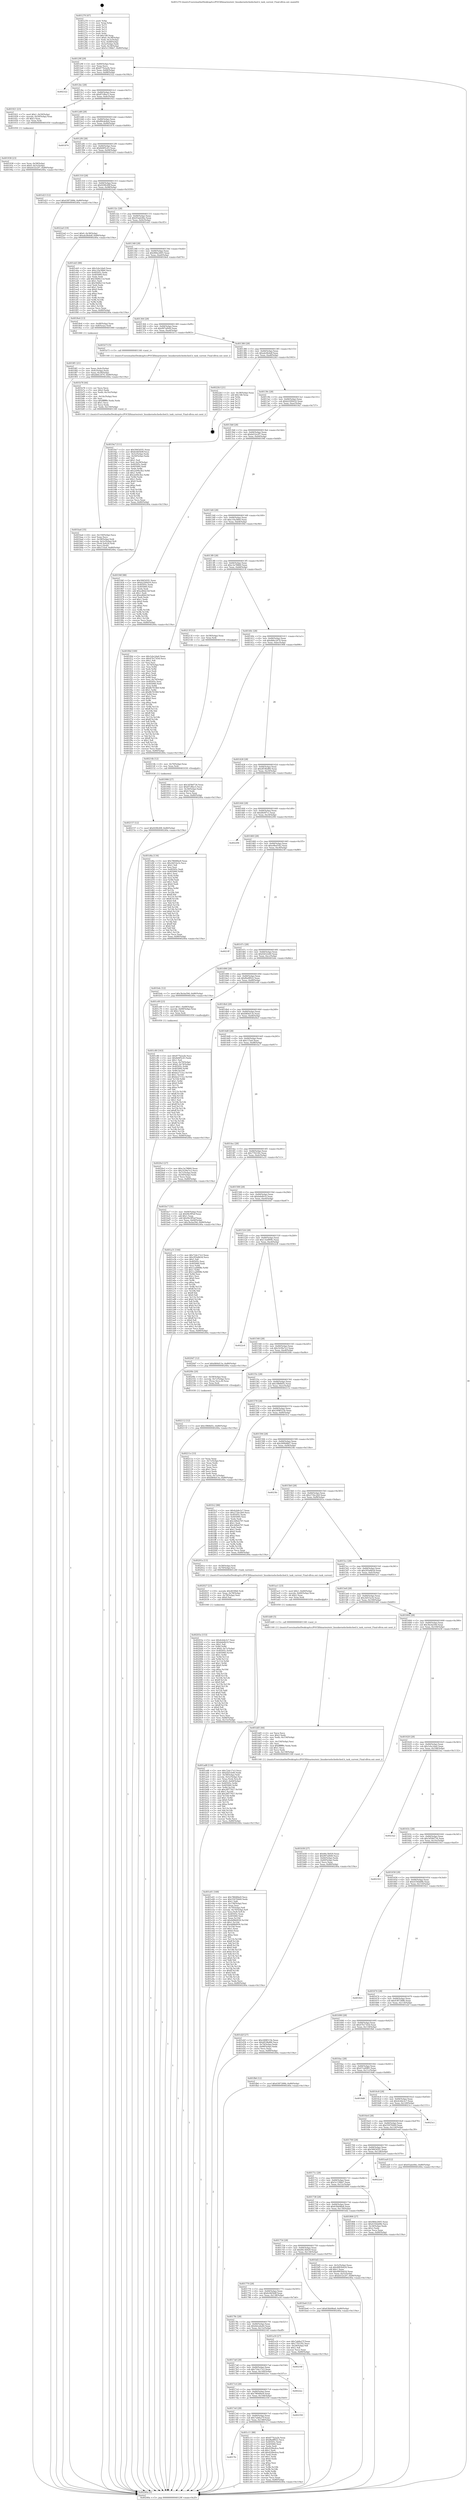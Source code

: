 digraph "0x401270" {
  label = "0x401270 (/mnt/c/Users/mathe/Desktop/tcc/POCII/binaries/extr_linuxkernelschedsched.h_task_current_Final-ollvm.out::main(0))"
  labelloc = "t"
  node[shape=record]

  Entry [label="",width=0.3,height=0.3,shape=circle,fillcolor=black,style=filled]
  "0x40129f" [label="{
     0x40129f [29]\l
     | [instrs]\l
     &nbsp;&nbsp;0x40129f \<+3\>: mov -0x80(%rbp),%eax\l
     &nbsp;&nbsp;0x4012a2 \<+2\>: mov %eax,%ecx\l
     &nbsp;&nbsp;0x4012a4 \<+6\>: sub $0x877b2a2b,%ecx\l
     &nbsp;&nbsp;0x4012aa \<+6\>: mov %eax,-0x84(%rbp)\l
     &nbsp;&nbsp;0x4012b0 \<+6\>: mov %ecx,-0x88(%rbp)\l
     &nbsp;&nbsp;0x4012b6 \<+6\>: je 0000000000402322 \<main+0x10b2\>\l
  }"]
  "0x402322" [label="{
     0x402322\l
  }", style=dashed]
  "0x4012bc" [label="{
     0x4012bc [28]\l
     | [instrs]\l
     &nbsp;&nbsp;0x4012bc \<+5\>: jmp 00000000004012c1 \<main+0x51\>\l
     &nbsp;&nbsp;0x4012c1 \<+6\>: mov -0x84(%rbp),%eax\l
     &nbsp;&nbsp;0x4012c7 \<+5\>: sub $0x87cf6ec5,%eax\l
     &nbsp;&nbsp;0x4012cc \<+6\>: mov %eax,-0x8c(%rbp)\l
     &nbsp;&nbsp;0x4012d2 \<+6\>: je 0000000000401921 \<main+0x6b1\>\l
  }"]
  Exit [label="",width=0.3,height=0.3,shape=circle,fillcolor=black,style=filled,peripheries=2]
  "0x401921" [label="{
     0x401921 [23]\l
     | [instrs]\l
     &nbsp;&nbsp;0x401921 \<+7\>: movl $0x1,-0x50(%rbp)\l
     &nbsp;&nbsp;0x401928 \<+4\>: movslq -0x50(%rbp),%rax\l
     &nbsp;&nbsp;0x40192c \<+4\>: shl $0x3,%rax\l
     &nbsp;&nbsp;0x401930 \<+3\>: mov %rax,%rdi\l
     &nbsp;&nbsp;0x401933 \<+5\>: call 0000000000401050 \<malloc@plt\>\l
     | [calls]\l
     &nbsp;&nbsp;0x401050 \{1\} (unknown)\l
  }"]
  "0x4012d8" [label="{
     0x4012d8 [28]\l
     | [instrs]\l
     &nbsp;&nbsp;0x4012d8 \<+5\>: jmp 00000000004012dd \<main+0x6d\>\l
     &nbsp;&nbsp;0x4012dd \<+6\>: mov -0x84(%rbp),%eax\l
     &nbsp;&nbsp;0x4012e3 \<+5\>: sub $0x89cde9e4,%eax\l
     &nbsp;&nbsp;0x4012e8 \<+6\>: mov %eax,-0x90(%rbp)\l
     &nbsp;&nbsp;0x4012ee \<+6\>: je 0000000000401874 \<main+0x604\>\l
  }"]
  "0x402157" [label="{
     0x402157 [12]\l
     | [instrs]\l
     &nbsp;&nbsp;0x402157 \<+7\>: movl $0x929fc69f,-0x80(%rbp)\l
     &nbsp;&nbsp;0x40215e \<+5\>: jmp 000000000040240a \<main+0x119a\>\l
  }"]
  "0x401874" [label="{
     0x401874\l
  }", style=dashed]
  "0x4012f4" [label="{
     0x4012f4 [28]\l
     | [instrs]\l
     &nbsp;&nbsp;0x4012f4 \<+5\>: jmp 00000000004012f9 \<main+0x89\>\l
     &nbsp;&nbsp;0x4012f9 \<+6\>: mov -0x84(%rbp),%eax\l
     &nbsp;&nbsp;0x4012ff \<+5\>: sub $0x8d4f5c43,%eax\l
     &nbsp;&nbsp;0x401304 \<+6\>: mov %eax,-0x94(%rbp)\l
     &nbsp;&nbsp;0x40130a \<+6\>: je 0000000000401d23 \<main+0xab3\>\l
  }"]
  "0x40214b" [label="{
     0x40214b [12]\l
     | [instrs]\l
     &nbsp;&nbsp;0x40214b \<+4\>: mov -0x70(%rbp),%rax\l
     &nbsp;&nbsp;0x40214f \<+3\>: mov %rax,%rdi\l
     &nbsp;&nbsp;0x402152 \<+5\>: call 0000000000401030 \<free@plt\>\l
     | [calls]\l
     &nbsp;&nbsp;0x401030 \{1\} (unknown)\l
  }"]
  "0x401d23" [label="{
     0x401d23 [12]\l
     | [instrs]\l
     &nbsp;&nbsp;0x401d23 \<+7\>: movl $0x4387289b,-0x80(%rbp)\l
     &nbsp;&nbsp;0x401d2a \<+5\>: jmp 000000000040240a \<main+0x119a\>\l
  }"]
  "0x401310" [label="{
     0x401310 [28]\l
     | [instrs]\l
     &nbsp;&nbsp;0x401310 \<+5\>: jmp 0000000000401315 \<main+0xa5\>\l
     &nbsp;&nbsp;0x401315 \<+6\>: mov -0x84(%rbp),%eax\l
     &nbsp;&nbsp;0x40131b \<+5\>: sub $0x929fc69f,%eax\l
     &nbsp;&nbsp;0x401320 \<+6\>: mov %eax,-0x98(%rbp)\l
     &nbsp;&nbsp;0x401326 \<+6\>: je 00000000004022a0 \<main+0x1030\>\l
  }"]
  "0x402112" [label="{
     0x402112 [12]\l
     | [instrs]\l
     &nbsp;&nbsp;0x402112 \<+7\>: movl $0x1f868d5c,-0x80(%rbp)\l
     &nbsp;&nbsp;0x402119 \<+5\>: jmp 000000000040240a \<main+0x119a\>\l
  }"]
  "0x4022a0" [label="{
     0x4022a0 [19]\l
     | [instrs]\l
     &nbsp;&nbsp;0x4022a0 \<+7\>: movl $0x0,-0x38(%rbp)\l
     &nbsp;&nbsp;0x4022a7 \<+7\>: movl $0xab28ebdf,-0x80(%rbp)\l
     &nbsp;&nbsp;0x4022ae \<+5\>: jmp 000000000040240a \<main+0x119a\>\l
  }"]
  "0x40132c" [label="{
     0x40132c [28]\l
     | [instrs]\l
     &nbsp;&nbsp;0x40132c \<+5\>: jmp 0000000000401331 \<main+0xc1\>\l
     &nbsp;&nbsp;0x401331 \<+6\>: mov -0x84(%rbp),%eax\l
     &nbsp;&nbsp;0x401337 \<+5\>: sub $0x93adc84e,%eax\l
     &nbsp;&nbsp;0x40133c \<+6\>: mov %eax,-0x9c(%rbp)\l
     &nbsp;&nbsp;0x401342 \<+6\>: je 0000000000401eb5 \<main+0xc45\>\l
  }"]
  "0x40203e" [label="{
     0x40203e [153]\l
     | [instrs]\l
     &nbsp;&nbsp;0x40203e \<+5\>: mov $0x4cb4e3c7,%esi\l
     &nbsp;&nbsp;0x402043 \<+5\>: mov $0xbde6b10,%ecx\l
     &nbsp;&nbsp;0x402048 \<+2\>: mov $0x1,%dl\l
     &nbsp;&nbsp;0x40204a \<+3\>: xor %r8d,%r8d\l
     &nbsp;&nbsp;0x40204d \<+7\>: movl $0x0,-0x7c(%rbp)\l
     &nbsp;&nbsp;0x402054 \<+8\>: mov 0x40505c,%r9d\l
     &nbsp;&nbsp;0x40205c \<+8\>: mov 0x405060,%r10d\l
     &nbsp;&nbsp;0x402064 \<+4\>: sub $0x1,%r8d\l
     &nbsp;&nbsp;0x402068 \<+3\>: mov %r9d,%r11d\l
     &nbsp;&nbsp;0x40206b \<+3\>: add %r8d,%r11d\l
     &nbsp;&nbsp;0x40206e \<+4\>: imul %r11d,%r9d\l
     &nbsp;&nbsp;0x402072 \<+4\>: and $0x1,%r9d\l
     &nbsp;&nbsp;0x402076 \<+4\>: cmp $0x0,%r9d\l
     &nbsp;&nbsp;0x40207a \<+3\>: sete %bl\l
     &nbsp;&nbsp;0x40207d \<+4\>: cmp $0xa,%r10d\l
     &nbsp;&nbsp;0x402081 \<+4\>: setl %r14b\l
     &nbsp;&nbsp;0x402085 \<+3\>: mov %bl,%r15b\l
     &nbsp;&nbsp;0x402088 \<+4\>: xor $0xff,%r15b\l
     &nbsp;&nbsp;0x40208c \<+3\>: mov %r14b,%r12b\l
     &nbsp;&nbsp;0x40208f \<+4\>: xor $0xff,%r12b\l
     &nbsp;&nbsp;0x402093 \<+3\>: xor $0x0,%dl\l
     &nbsp;&nbsp;0x402096 \<+3\>: mov %r15b,%r13b\l
     &nbsp;&nbsp;0x402099 \<+4\>: and $0x0,%r13b\l
     &nbsp;&nbsp;0x40209d \<+2\>: and %dl,%bl\l
     &nbsp;&nbsp;0x40209f \<+3\>: mov %r12b,%dil\l
     &nbsp;&nbsp;0x4020a2 \<+4\>: and $0x0,%dil\l
     &nbsp;&nbsp;0x4020a6 \<+3\>: and %dl,%r14b\l
     &nbsp;&nbsp;0x4020a9 \<+3\>: or %bl,%r13b\l
     &nbsp;&nbsp;0x4020ac \<+3\>: or %r14b,%dil\l
     &nbsp;&nbsp;0x4020af \<+3\>: xor %dil,%r13b\l
     &nbsp;&nbsp;0x4020b2 \<+3\>: or %r12b,%r15b\l
     &nbsp;&nbsp;0x4020b5 \<+4\>: xor $0xff,%r15b\l
     &nbsp;&nbsp;0x4020b9 \<+3\>: or $0x0,%dl\l
     &nbsp;&nbsp;0x4020bc \<+3\>: and %dl,%r15b\l
     &nbsp;&nbsp;0x4020bf \<+3\>: or %r15b,%r13b\l
     &nbsp;&nbsp;0x4020c2 \<+4\>: test $0x1,%r13b\l
     &nbsp;&nbsp;0x4020c6 \<+3\>: cmovne %ecx,%esi\l
     &nbsp;&nbsp;0x4020c9 \<+3\>: mov %esi,-0x80(%rbp)\l
     &nbsp;&nbsp;0x4020cc \<+6\>: mov %eax,-0x15c(%rbp)\l
     &nbsp;&nbsp;0x4020d2 \<+5\>: jmp 000000000040240a \<main+0x119a\>\l
  }"]
  "0x401eb5" [label="{
     0x401eb5 [88]\l
     | [instrs]\l
     &nbsp;&nbsp;0x401eb5 \<+5\>: mov $0x3cbc2da0,%eax\l
     &nbsp;&nbsp;0x401eba \<+5\>: mov $0xc10a36b0,%ecx\l
     &nbsp;&nbsp;0x401ebf \<+7\>: mov 0x40505c,%edx\l
     &nbsp;&nbsp;0x401ec6 \<+7\>: mov 0x405060,%esi\l
     &nbsp;&nbsp;0x401ecd \<+2\>: mov %edx,%edi\l
     &nbsp;&nbsp;0x401ecf \<+6\>: add $0x59d9e11d,%edi\l
     &nbsp;&nbsp;0x401ed5 \<+3\>: sub $0x1,%edi\l
     &nbsp;&nbsp;0x401ed8 \<+6\>: sub $0x59d9e11d,%edi\l
     &nbsp;&nbsp;0x401ede \<+3\>: imul %edi,%edx\l
     &nbsp;&nbsp;0x401ee1 \<+3\>: and $0x1,%edx\l
     &nbsp;&nbsp;0x401ee4 \<+3\>: cmp $0x0,%edx\l
     &nbsp;&nbsp;0x401ee7 \<+4\>: sete %r8b\l
     &nbsp;&nbsp;0x401eeb \<+3\>: cmp $0xa,%esi\l
     &nbsp;&nbsp;0x401eee \<+4\>: setl %r9b\l
     &nbsp;&nbsp;0x401ef2 \<+3\>: mov %r8b,%r10b\l
     &nbsp;&nbsp;0x401ef5 \<+3\>: and %r9b,%r10b\l
     &nbsp;&nbsp;0x401ef8 \<+3\>: xor %r9b,%r8b\l
     &nbsp;&nbsp;0x401efb \<+3\>: or %r8b,%r10b\l
     &nbsp;&nbsp;0x401efe \<+4\>: test $0x1,%r10b\l
     &nbsp;&nbsp;0x401f02 \<+3\>: cmovne %ecx,%eax\l
     &nbsp;&nbsp;0x401f05 \<+3\>: mov %eax,-0x80(%rbp)\l
     &nbsp;&nbsp;0x401f08 \<+5\>: jmp 000000000040240a \<main+0x119a\>\l
  }"]
  "0x401348" [label="{
     0x401348 [28]\l
     | [instrs]\l
     &nbsp;&nbsp;0x401348 \<+5\>: jmp 000000000040134d \<main+0xdd\>\l
     &nbsp;&nbsp;0x40134d \<+6\>: mov -0x84(%rbp),%eax\l
     &nbsp;&nbsp;0x401353 \<+5\>: sub $0x984e2605,%eax\l
     &nbsp;&nbsp;0x401358 \<+6\>: mov %eax,-0xa0(%rbp)\l
     &nbsp;&nbsp;0x40135e \<+6\>: je 00000000004018e4 \<main+0x674\>\l
  }"]
  "0x402027" [label="{
     0x402027 [23]\l
     | [instrs]\l
     &nbsp;&nbsp;0x402027 \<+10\>: movabs $0x4030b6,%rdi\l
     &nbsp;&nbsp;0x402031 \<+3\>: mov %eax,-0x78(%rbp)\l
     &nbsp;&nbsp;0x402034 \<+3\>: mov -0x78(%rbp),%esi\l
     &nbsp;&nbsp;0x402037 \<+2\>: mov $0x0,%al\l
     &nbsp;&nbsp;0x402039 \<+5\>: call 0000000000401040 \<printf@plt\>\l
     | [calls]\l
     &nbsp;&nbsp;0x401040 \{1\} (unknown)\l
  }"]
  "0x4018e4" [label="{
     0x4018e4 [13]\l
     | [instrs]\l
     &nbsp;&nbsp;0x4018e4 \<+4\>: mov -0x48(%rbp),%rax\l
     &nbsp;&nbsp;0x4018e8 \<+4\>: mov 0x8(%rax),%rdi\l
     &nbsp;&nbsp;0x4018ec \<+5\>: call 0000000000401060 \<atoi@plt\>\l
     | [calls]\l
     &nbsp;&nbsp;0x401060 \{1\} (unknown)\l
  }"]
  "0x401364" [label="{
     0x401364 [28]\l
     | [instrs]\l
     &nbsp;&nbsp;0x401364 \<+5\>: jmp 0000000000401369 \<main+0xf9\>\l
     &nbsp;&nbsp;0x401369 \<+6\>: mov -0x84(%rbp),%eax\l
     &nbsp;&nbsp;0x40136f \<+5\>: sub $0x997af449,%eax\l
     &nbsp;&nbsp;0x401374 \<+6\>: mov %eax,-0xa4(%rbp)\l
     &nbsp;&nbsp;0x40137a \<+6\>: je 0000000000401b73 \<main+0x903\>\l
  }"]
  "0x401e01" [label="{
     0x401e01 [168]\l
     | [instrs]\l
     &nbsp;&nbsp;0x401e01 \<+5\>: mov $0x78646be9,%ecx\l
     &nbsp;&nbsp;0x401e06 \<+5\>: mov $0x55070449,%edx\l
     &nbsp;&nbsp;0x401e0b \<+3\>: mov $0x1,%dil\l
     &nbsp;&nbsp;0x401e0e \<+6\>: mov -0x158(%rbp),%esi\l
     &nbsp;&nbsp;0x401e14 \<+3\>: imul %eax,%esi\l
     &nbsp;&nbsp;0x401e17 \<+4\>: mov -0x70(%rbp),%r8\l
     &nbsp;&nbsp;0x401e1b \<+4\>: movslq -0x74(%rbp),%r9\l
     &nbsp;&nbsp;0x401e1f \<+4\>: mov %esi,(%r8,%r9,4)\l
     &nbsp;&nbsp;0x401e23 \<+7\>: mov 0x40505c,%eax\l
     &nbsp;&nbsp;0x401e2a \<+7\>: mov 0x405060,%esi\l
     &nbsp;&nbsp;0x401e31 \<+3\>: mov %eax,%r10d\l
     &nbsp;&nbsp;0x401e34 \<+7\>: add $0x4d9b0930,%r10d\l
     &nbsp;&nbsp;0x401e3b \<+4\>: sub $0x1,%r10d\l
     &nbsp;&nbsp;0x401e3f \<+7\>: sub $0x4d9b0930,%r10d\l
     &nbsp;&nbsp;0x401e46 \<+4\>: imul %r10d,%eax\l
     &nbsp;&nbsp;0x401e4a \<+3\>: and $0x1,%eax\l
     &nbsp;&nbsp;0x401e4d \<+3\>: cmp $0x0,%eax\l
     &nbsp;&nbsp;0x401e50 \<+4\>: sete %r11b\l
     &nbsp;&nbsp;0x401e54 \<+3\>: cmp $0xa,%esi\l
     &nbsp;&nbsp;0x401e57 \<+3\>: setl %bl\l
     &nbsp;&nbsp;0x401e5a \<+3\>: mov %r11b,%r14b\l
     &nbsp;&nbsp;0x401e5d \<+4\>: xor $0xff,%r14b\l
     &nbsp;&nbsp;0x401e61 \<+3\>: mov %bl,%r15b\l
     &nbsp;&nbsp;0x401e64 \<+4\>: xor $0xff,%r15b\l
     &nbsp;&nbsp;0x401e68 \<+4\>: xor $0x0,%dil\l
     &nbsp;&nbsp;0x401e6c \<+3\>: mov %r14b,%r12b\l
     &nbsp;&nbsp;0x401e6f \<+4\>: and $0x0,%r12b\l
     &nbsp;&nbsp;0x401e73 \<+3\>: and %dil,%r11b\l
     &nbsp;&nbsp;0x401e76 \<+3\>: mov %r15b,%r13b\l
     &nbsp;&nbsp;0x401e79 \<+4\>: and $0x0,%r13b\l
     &nbsp;&nbsp;0x401e7d \<+3\>: and %dil,%bl\l
     &nbsp;&nbsp;0x401e80 \<+3\>: or %r11b,%r12b\l
     &nbsp;&nbsp;0x401e83 \<+3\>: or %bl,%r13b\l
     &nbsp;&nbsp;0x401e86 \<+3\>: xor %r13b,%r12b\l
     &nbsp;&nbsp;0x401e89 \<+3\>: or %r15b,%r14b\l
     &nbsp;&nbsp;0x401e8c \<+4\>: xor $0xff,%r14b\l
     &nbsp;&nbsp;0x401e90 \<+4\>: or $0x0,%dil\l
     &nbsp;&nbsp;0x401e94 \<+3\>: and %dil,%r14b\l
     &nbsp;&nbsp;0x401e97 \<+3\>: or %r14b,%r12b\l
     &nbsp;&nbsp;0x401e9a \<+4\>: test $0x1,%r12b\l
     &nbsp;&nbsp;0x401e9e \<+3\>: cmovne %edx,%ecx\l
     &nbsp;&nbsp;0x401ea1 \<+3\>: mov %ecx,-0x80(%rbp)\l
     &nbsp;&nbsp;0x401ea4 \<+5\>: jmp 000000000040240a \<main+0x119a\>\l
  }"]
  "0x401b73" [label="{
     0x401b73 [5]\l
     | [instrs]\l
     &nbsp;&nbsp;0x401b73 \<+5\>: call 0000000000401160 \<next_i\>\l
     | [calls]\l
     &nbsp;&nbsp;0x401160 \{1\} (/mnt/c/Users/mathe/Desktop/tcc/POCII/binaries/extr_linuxkernelschedsched.h_task_current_Final-ollvm.out::next_i)\l
  }"]
  "0x401380" [label="{
     0x401380 [28]\l
     | [instrs]\l
     &nbsp;&nbsp;0x401380 \<+5\>: jmp 0000000000401385 \<main+0x115\>\l
     &nbsp;&nbsp;0x401385 \<+6\>: mov -0x84(%rbp),%eax\l
     &nbsp;&nbsp;0x40138b \<+5\>: sub $0xab28ebdf,%eax\l
     &nbsp;&nbsp;0x401390 \<+6\>: mov %eax,-0xa8(%rbp)\l
     &nbsp;&nbsp;0x401396 \<+6\>: je 00000000004022b3 \<main+0x1043\>\l
  }"]
  "0x401dd5" [label="{
     0x401dd5 [44]\l
     | [instrs]\l
     &nbsp;&nbsp;0x401dd5 \<+2\>: xor %ecx,%ecx\l
     &nbsp;&nbsp;0x401dd7 \<+5\>: mov $0x2,%edx\l
     &nbsp;&nbsp;0x401ddc \<+6\>: mov %edx,-0x154(%rbp)\l
     &nbsp;&nbsp;0x401de2 \<+1\>: cltd\l
     &nbsp;&nbsp;0x401de3 \<+6\>: mov -0x154(%rbp),%esi\l
     &nbsp;&nbsp;0x401de9 \<+2\>: idiv %esi\l
     &nbsp;&nbsp;0x401deb \<+6\>: imul $0xfffffffe,%edx,%edx\l
     &nbsp;&nbsp;0x401df1 \<+3\>: sub $0x1,%ecx\l
     &nbsp;&nbsp;0x401df4 \<+2\>: sub %ecx,%edx\l
     &nbsp;&nbsp;0x401df6 \<+6\>: mov %edx,-0x158(%rbp)\l
     &nbsp;&nbsp;0x401dfc \<+5\>: call 0000000000401160 \<next_i\>\l
     | [calls]\l
     &nbsp;&nbsp;0x401160 \{1\} (/mnt/c/Users/mathe/Desktop/tcc/POCII/binaries/extr_linuxkernelschedsched.h_task_current_Final-ollvm.out::next_i)\l
  }"]
  "0x4022b3" [label="{
     0x4022b3 [21]\l
     | [instrs]\l
     &nbsp;&nbsp;0x4022b3 \<+3\>: mov -0x38(%rbp),%eax\l
     &nbsp;&nbsp;0x4022b6 \<+7\>: add $0x148,%rsp\l
     &nbsp;&nbsp;0x4022bd \<+1\>: pop %rbx\l
     &nbsp;&nbsp;0x4022be \<+2\>: pop %r12\l
     &nbsp;&nbsp;0x4022c0 \<+2\>: pop %r13\l
     &nbsp;&nbsp;0x4022c2 \<+2\>: pop %r14\l
     &nbsp;&nbsp;0x4022c4 \<+2\>: pop %r15\l
     &nbsp;&nbsp;0x4022c6 \<+1\>: pop %rbp\l
     &nbsp;&nbsp;0x4022c7 \<+1\>: ret\l
  }"]
  "0x40139c" [label="{
     0x40139c [28]\l
     | [instrs]\l
     &nbsp;&nbsp;0x40139c \<+5\>: jmp 00000000004013a1 \<main+0x131\>\l
     &nbsp;&nbsp;0x4013a1 \<+6\>: mov -0x84(%rbp),%eax\l
     &nbsp;&nbsp;0x4013a7 \<+5\>: sub $0xb2200d16,%eax\l
     &nbsp;&nbsp;0x4013ac \<+6\>: mov %eax,-0xac(%rbp)\l
     &nbsp;&nbsp;0x4013b2 \<+6\>: je 00000000004019a7 \<main+0x737\>\l
  }"]
  "0x401c80" [label="{
     0x401c80 [163]\l
     | [instrs]\l
     &nbsp;&nbsp;0x401c80 \<+5\>: mov $0x877b2a2b,%ecx\l
     &nbsp;&nbsp;0x401c85 \<+5\>: mov $0x8d4f5c43,%edx\l
     &nbsp;&nbsp;0x401c8a \<+3\>: mov $0x1,%sil\l
     &nbsp;&nbsp;0x401c8d \<+4\>: mov %rax,-0x70(%rbp)\l
     &nbsp;&nbsp;0x401c91 \<+7\>: movl $0x0,-0x74(%rbp)\l
     &nbsp;&nbsp;0x401c98 \<+8\>: mov 0x40505c,%r8d\l
     &nbsp;&nbsp;0x401ca0 \<+8\>: mov 0x405060,%r9d\l
     &nbsp;&nbsp;0x401ca8 \<+3\>: mov %r8d,%r10d\l
     &nbsp;&nbsp;0x401cab \<+7\>: add $0xbe2715cc,%r10d\l
     &nbsp;&nbsp;0x401cb2 \<+4\>: sub $0x1,%r10d\l
     &nbsp;&nbsp;0x401cb6 \<+7\>: sub $0xbe2715cc,%r10d\l
     &nbsp;&nbsp;0x401cbd \<+4\>: imul %r10d,%r8d\l
     &nbsp;&nbsp;0x401cc1 \<+4\>: and $0x1,%r8d\l
     &nbsp;&nbsp;0x401cc5 \<+4\>: cmp $0x0,%r8d\l
     &nbsp;&nbsp;0x401cc9 \<+4\>: sete %r11b\l
     &nbsp;&nbsp;0x401ccd \<+4\>: cmp $0xa,%r9d\l
     &nbsp;&nbsp;0x401cd1 \<+3\>: setl %bl\l
     &nbsp;&nbsp;0x401cd4 \<+3\>: mov %r11b,%r14b\l
     &nbsp;&nbsp;0x401cd7 \<+4\>: xor $0xff,%r14b\l
     &nbsp;&nbsp;0x401cdb \<+3\>: mov %bl,%r15b\l
     &nbsp;&nbsp;0x401cde \<+4\>: xor $0xff,%r15b\l
     &nbsp;&nbsp;0x401ce2 \<+4\>: xor $0x1,%sil\l
     &nbsp;&nbsp;0x401ce6 \<+3\>: mov %r14b,%r12b\l
     &nbsp;&nbsp;0x401ce9 \<+4\>: and $0xff,%r12b\l
     &nbsp;&nbsp;0x401ced \<+3\>: and %sil,%r11b\l
     &nbsp;&nbsp;0x401cf0 \<+3\>: mov %r15b,%r13b\l
     &nbsp;&nbsp;0x401cf3 \<+4\>: and $0xff,%r13b\l
     &nbsp;&nbsp;0x401cf7 \<+3\>: and %sil,%bl\l
     &nbsp;&nbsp;0x401cfa \<+3\>: or %r11b,%r12b\l
     &nbsp;&nbsp;0x401cfd \<+3\>: or %bl,%r13b\l
     &nbsp;&nbsp;0x401d00 \<+3\>: xor %r13b,%r12b\l
     &nbsp;&nbsp;0x401d03 \<+3\>: or %r15b,%r14b\l
     &nbsp;&nbsp;0x401d06 \<+4\>: xor $0xff,%r14b\l
     &nbsp;&nbsp;0x401d0a \<+4\>: or $0x1,%sil\l
     &nbsp;&nbsp;0x401d0e \<+3\>: and %sil,%r14b\l
     &nbsp;&nbsp;0x401d11 \<+3\>: or %r14b,%r12b\l
     &nbsp;&nbsp;0x401d14 \<+4\>: test $0x1,%r12b\l
     &nbsp;&nbsp;0x401d18 \<+3\>: cmovne %edx,%ecx\l
     &nbsp;&nbsp;0x401d1b \<+3\>: mov %ecx,-0x80(%rbp)\l
     &nbsp;&nbsp;0x401d1e \<+5\>: jmp 000000000040240a \<main+0x119a\>\l
  }"]
  "0x4019a7" [label="{
     0x4019a7 [111]\l
     | [instrs]\l
     &nbsp;&nbsp;0x4019a7 \<+5\>: mov $0x584545f1,%eax\l
     &nbsp;&nbsp;0x4019ac \<+5\>: mov $0x6c8d5b9f,%ecx\l
     &nbsp;&nbsp;0x4019b1 \<+3\>: mov -0x5c(%rbp),%edx\l
     &nbsp;&nbsp;0x4019b4 \<+3\>: cmp -0x50(%rbp),%edx\l
     &nbsp;&nbsp;0x4019b7 \<+4\>: setl %sil\l
     &nbsp;&nbsp;0x4019bb \<+4\>: and $0x1,%sil\l
     &nbsp;&nbsp;0x4019bf \<+4\>: mov %sil,-0x29(%rbp)\l
     &nbsp;&nbsp;0x4019c3 \<+7\>: mov 0x40505c,%edx\l
     &nbsp;&nbsp;0x4019ca \<+7\>: mov 0x405060,%edi\l
     &nbsp;&nbsp;0x4019d1 \<+3\>: mov %edx,%r8d\l
     &nbsp;&nbsp;0x4019d4 \<+7\>: add $0x2e09e3b2,%r8d\l
     &nbsp;&nbsp;0x4019db \<+4\>: sub $0x1,%r8d\l
     &nbsp;&nbsp;0x4019df \<+7\>: sub $0x2e09e3b2,%r8d\l
     &nbsp;&nbsp;0x4019e6 \<+4\>: imul %r8d,%edx\l
     &nbsp;&nbsp;0x4019ea \<+3\>: and $0x1,%edx\l
     &nbsp;&nbsp;0x4019ed \<+3\>: cmp $0x0,%edx\l
     &nbsp;&nbsp;0x4019f0 \<+4\>: sete %sil\l
     &nbsp;&nbsp;0x4019f4 \<+3\>: cmp $0xa,%edi\l
     &nbsp;&nbsp;0x4019f7 \<+4\>: setl %r9b\l
     &nbsp;&nbsp;0x4019fb \<+3\>: mov %sil,%r10b\l
     &nbsp;&nbsp;0x4019fe \<+3\>: and %r9b,%r10b\l
     &nbsp;&nbsp;0x401a01 \<+3\>: xor %r9b,%sil\l
     &nbsp;&nbsp;0x401a04 \<+3\>: or %sil,%r10b\l
     &nbsp;&nbsp;0x401a07 \<+4\>: test $0x1,%r10b\l
     &nbsp;&nbsp;0x401a0b \<+3\>: cmovne %ecx,%eax\l
     &nbsp;&nbsp;0x401a0e \<+3\>: mov %eax,-0x80(%rbp)\l
     &nbsp;&nbsp;0x401a11 \<+5\>: jmp 000000000040240a \<main+0x119a\>\l
  }"]
  "0x4013b8" [label="{
     0x4013b8 [28]\l
     | [instrs]\l
     &nbsp;&nbsp;0x4013b8 \<+5\>: jmp 00000000004013bd \<main+0x14d\>\l
     &nbsp;&nbsp;0x4013bd \<+6\>: mov -0x84(%rbp),%eax\l
     &nbsp;&nbsp;0x4013c3 \<+5\>: sub $0xb432e2f7,%eax\l
     &nbsp;&nbsp;0x4013c8 \<+6\>: mov %eax,-0xb0(%rbp)\l
     &nbsp;&nbsp;0x4013ce \<+6\>: je 000000000040194f \<main+0x6df\>\l
  }"]
  "0x4017fc" [label="{
     0x4017fc\l
  }", style=dashed]
  "0x40194f" [label="{
     0x40194f [88]\l
     | [instrs]\l
     &nbsp;&nbsp;0x40194f \<+5\>: mov $0x584545f1,%eax\l
     &nbsp;&nbsp;0x401954 \<+5\>: mov $0xb2200d16,%ecx\l
     &nbsp;&nbsp;0x401959 \<+7\>: mov 0x40505c,%edx\l
     &nbsp;&nbsp;0x401960 \<+7\>: mov 0x405060,%esi\l
     &nbsp;&nbsp;0x401967 \<+2\>: mov %edx,%edi\l
     &nbsp;&nbsp;0x401969 \<+6\>: add $0xed6de1bf,%edi\l
     &nbsp;&nbsp;0x40196f \<+3\>: sub $0x1,%edi\l
     &nbsp;&nbsp;0x401972 \<+6\>: sub $0xed6de1bf,%edi\l
     &nbsp;&nbsp;0x401978 \<+3\>: imul %edi,%edx\l
     &nbsp;&nbsp;0x40197b \<+3\>: and $0x1,%edx\l
     &nbsp;&nbsp;0x40197e \<+3\>: cmp $0x0,%edx\l
     &nbsp;&nbsp;0x401981 \<+4\>: sete %r8b\l
     &nbsp;&nbsp;0x401985 \<+3\>: cmp $0xa,%esi\l
     &nbsp;&nbsp;0x401988 \<+4\>: setl %r9b\l
     &nbsp;&nbsp;0x40198c \<+3\>: mov %r8b,%r10b\l
     &nbsp;&nbsp;0x40198f \<+3\>: and %r9b,%r10b\l
     &nbsp;&nbsp;0x401992 \<+3\>: xor %r9b,%r8b\l
     &nbsp;&nbsp;0x401995 \<+3\>: or %r8b,%r10b\l
     &nbsp;&nbsp;0x401998 \<+4\>: test $0x1,%r10b\l
     &nbsp;&nbsp;0x40199c \<+3\>: cmovne %ecx,%eax\l
     &nbsp;&nbsp;0x40199f \<+3\>: mov %eax,-0x80(%rbp)\l
     &nbsp;&nbsp;0x4019a2 \<+5\>: jmp 000000000040240a \<main+0x119a\>\l
  }"]
  "0x4013d4" [label="{
     0x4013d4 [28]\l
     | [instrs]\l
     &nbsp;&nbsp;0x4013d4 \<+5\>: jmp 00000000004013d9 \<main+0x169\>\l
     &nbsp;&nbsp;0x4013d9 \<+6\>: mov -0x84(%rbp),%eax\l
     &nbsp;&nbsp;0x4013df \<+5\>: sub $0xc10a36b0,%eax\l
     &nbsp;&nbsp;0x4013e4 \<+6\>: mov %eax,-0xb4(%rbp)\l
     &nbsp;&nbsp;0x4013ea \<+6\>: je 0000000000401f0d \<main+0xc9d\>\l
  }"]
  "0x401c11" [label="{
     0x401c11 [88]\l
     | [instrs]\l
     &nbsp;&nbsp;0x401c11 \<+5\>: mov $0x877b2a2b,%eax\l
     &nbsp;&nbsp;0x401c16 \<+5\>: mov $0xf6a9f022,%ecx\l
     &nbsp;&nbsp;0x401c1b \<+7\>: mov 0x40505c,%edx\l
     &nbsp;&nbsp;0x401c22 \<+7\>: mov 0x405060,%esi\l
     &nbsp;&nbsp;0x401c29 \<+2\>: mov %edx,%edi\l
     &nbsp;&nbsp;0x401c2b \<+6\>: sub $0x420be4ca,%edi\l
     &nbsp;&nbsp;0x401c31 \<+3\>: sub $0x1,%edi\l
     &nbsp;&nbsp;0x401c34 \<+6\>: add $0x420be4ca,%edi\l
     &nbsp;&nbsp;0x401c3a \<+3\>: imul %edi,%edx\l
     &nbsp;&nbsp;0x401c3d \<+3\>: and $0x1,%edx\l
     &nbsp;&nbsp;0x401c40 \<+3\>: cmp $0x0,%edx\l
     &nbsp;&nbsp;0x401c43 \<+4\>: sete %r8b\l
     &nbsp;&nbsp;0x401c47 \<+3\>: cmp $0xa,%esi\l
     &nbsp;&nbsp;0x401c4a \<+4\>: setl %r9b\l
     &nbsp;&nbsp;0x401c4e \<+3\>: mov %r8b,%r10b\l
     &nbsp;&nbsp;0x401c51 \<+3\>: and %r9b,%r10b\l
     &nbsp;&nbsp;0x401c54 \<+3\>: xor %r9b,%r8b\l
     &nbsp;&nbsp;0x401c57 \<+3\>: or %r8b,%r10b\l
     &nbsp;&nbsp;0x401c5a \<+4\>: test $0x1,%r10b\l
     &nbsp;&nbsp;0x401c5e \<+3\>: cmovne %ecx,%eax\l
     &nbsp;&nbsp;0x401c61 \<+3\>: mov %eax,-0x80(%rbp)\l
     &nbsp;&nbsp;0x401c64 \<+5\>: jmp 000000000040240a \<main+0x119a\>\l
  }"]
  "0x401f0d" [label="{
     0x401f0d [169]\l
     | [instrs]\l
     &nbsp;&nbsp;0x401f0d \<+5\>: mov $0x3cbc2da0,%eax\l
     &nbsp;&nbsp;0x401f12 \<+5\>: mov $0x47b17d3d,%ecx\l
     &nbsp;&nbsp;0x401f17 \<+2\>: mov $0x1,%dl\l
     &nbsp;&nbsp;0x401f19 \<+2\>: xor %esi,%esi\l
     &nbsp;&nbsp;0x401f1b \<+3\>: mov -0x74(%rbp),%edi\l
     &nbsp;&nbsp;0x401f1e \<+3\>: mov %esi,%r8d\l
     &nbsp;&nbsp;0x401f21 \<+3\>: sub %edi,%r8d\l
     &nbsp;&nbsp;0x401f24 \<+2\>: mov %esi,%edi\l
     &nbsp;&nbsp;0x401f26 \<+3\>: sub $0x1,%edi\l
     &nbsp;&nbsp;0x401f29 \<+3\>: add %edi,%r8d\l
     &nbsp;&nbsp;0x401f2c \<+3\>: sub %r8d,%esi\l
     &nbsp;&nbsp;0x401f2f \<+3\>: mov %esi,-0x74(%rbp)\l
     &nbsp;&nbsp;0x401f32 \<+7\>: mov 0x40505c,%esi\l
     &nbsp;&nbsp;0x401f39 \<+7\>: mov 0x405060,%edi\l
     &nbsp;&nbsp;0x401f40 \<+3\>: mov %esi,%r8d\l
     &nbsp;&nbsp;0x401f43 \<+7\>: add $0x8b761fb9,%r8d\l
     &nbsp;&nbsp;0x401f4a \<+4\>: sub $0x1,%r8d\l
     &nbsp;&nbsp;0x401f4e \<+7\>: sub $0x8b761fb9,%r8d\l
     &nbsp;&nbsp;0x401f55 \<+4\>: imul %r8d,%esi\l
     &nbsp;&nbsp;0x401f59 \<+3\>: and $0x1,%esi\l
     &nbsp;&nbsp;0x401f5c \<+3\>: cmp $0x0,%esi\l
     &nbsp;&nbsp;0x401f5f \<+4\>: sete %r9b\l
     &nbsp;&nbsp;0x401f63 \<+3\>: cmp $0xa,%edi\l
     &nbsp;&nbsp;0x401f66 \<+4\>: setl %r10b\l
     &nbsp;&nbsp;0x401f6a \<+3\>: mov %r9b,%r11b\l
     &nbsp;&nbsp;0x401f6d \<+4\>: xor $0xff,%r11b\l
     &nbsp;&nbsp;0x401f71 \<+3\>: mov %r10b,%bl\l
     &nbsp;&nbsp;0x401f74 \<+3\>: xor $0xff,%bl\l
     &nbsp;&nbsp;0x401f77 \<+3\>: xor $0x1,%dl\l
     &nbsp;&nbsp;0x401f7a \<+3\>: mov %r11b,%r14b\l
     &nbsp;&nbsp;0x401f7d \<+4\>: and $0xff,%r14b\l
     &nbsp;&nbsp;0x401f81 \<+3\>: and %dl,%r9b\l
     &nbsp;&nbsp;0x401f84 \<+3\>: mov %bl,%r15b\l
     &nbsp;&nbsp;0x401f87 \<+4\>: and $0xff,%r15b\l
     &nbsp;&nbsp;0x401f8b \<+3\>: and %dl,%r10b\l
     &nbsp;&nbsp;0x401f8e \<+3\>: or %r9b,%r14b\l
     &nbsp;&nbsp;0x401f91 \<+3\>: or %r10b,%r15b\l
     &nbsp;&nbsp;0x401f94 \<+3\>: xor %r15b,%r14b\l
     &nbsp;&nbsp;0x401f97 \<+3\>: or %bl,%r11b\l
     &nbsp;&nbsp;0x401f9a \<+4\>: xor $0xff,%r11b\l
     &nbsp;&nbsp;0x401f9e \<+3\>: or $0x1,%dl\l
     &nbsp;&nbsp;0x401fa1 \<+3\>: and %dl,%r11b\l
     &nbsp;&nbsp;0x401fa4 \<+3\>: or %r11b,%r14b\l
     &nbsp;&nbsp;0x401fa7 \<+4\>: test $0x1,%r14b\l
     &nbsp;&nbsp;0x401fab \<+3\>: cmovne %ecx,%eax\l
     &nbsp;&nbsp;0x401fae \<+3\>: mov %eax,-0x80(%rbp)\l
     &nbsp;&nbsp;0x401fb1 \<+5\>: jmp 000000000040240a \<main+0x119a\>\l
  }"]
  "0x4013f0" [label="{
     0x4013f0 [28]\l
     | [instrs]\l
     &nbsp;&nbsp;0x4013f0 \<+5\>: jmp 00000000004013f5 \<main+0x185\>\l
     &nbsp;&nbsp;0x4013f5 \<+6\>: mov -0x84(%rbp),%eax\l
     &nbsp;&nbsp;0x4013fb \<+5\>: sub $0xc3a78860,%eax\l
     &nbsp;&nbsp;0x401400 \<+6\>: mov %eax,-0xb8(%rbp)\l
     &nbsp;&nbsp;0x401406 \<+6\>: je 000000000040213f \<main+0xecf\>\l
  }"]
  "0x4017e0" [label="{
     0x4017e0 [28]\l
     | [instrs]\l
     &nbsp;&nbsp;0x4017e0 \<+5\>: jmp 00000000004017e5 \<main+0x575\>\l
     &nbsp;&nbsp;0x4017e5 \<+6\>: mov -0x84(%rbp),%eax\l
     &nbsp;&nbsp;0x4017eb \<+5\>: sub $0x7ab8a27f,%eax\l
     &nbsp;&nbsp;0x4017f0 \<+6\>: mov %eax,-0x148(%rbp)\l
     &nbsp;&nbsp;0x4017f6 \<+6\>: je 0000000000401c11 \<main+0x9a1\>\l
  }"]
  "0x40213f" [label="{
     0x40213f [12]\l
     | [instrs]\l
     &nbsp;&nbsp;0x40213f \<+4\>: mov -0x58(%rbp),%rax\l
     &nbsp;&nbsp;0x402143 \<+3\>: mov %rax,%rdi\l
     &nbsp;&nbsp;0x402146 \<+5\>: call 0000000000401030 \<free@plt\>\l
     | [calls]\l
     &nbsp;&nbsp;0x401030 \{1\} (unknown)\l
  }"]
  "0x40140c" [label="{
     0x40140c [28]\l
     | [instrs]\l
     &nbsp;&nbsp;0x40140c \<+5\>: jmp 0000000000401411 \<main+0x1a1\>\l
     &nbsp;&nbsp;0x401411 \<+6\>: mov -0x84(%rbp),%eax\l
     &nbsp;&nbsp;0x401417 \<+5\>: sub $0xdb6c2470,%eax\l
     &nbsp;&nbsp;0x40141c \<+6\>: mov %eax,-0xbc(%rbp)\l
     &nbsp;&nbsp;0x401422 \<+6\>: je 0000000000401906 \<main+0x696\>\l
  }"]
  "0x402350" [label="{
     0x402350\l
  }", style=dashed]
  "0x401906" [label="{
     0x401906 [27]\l
     | [instrs]\l
     &nbsp;&nbsp;0x401906 \<+5\>: mov $0x3d58d734,%eax\l
     &nbsp;&nbsp;0x40190b \<+5\>: mov $0x87cf6ec5,%ecx\l
     &nbsp;&nbsp;0x401910 \<+3\>: mov -0x30(%rbp),%edx\l
     &nbsp;&nbsp;0x401913 \<+3\>: cmp $0x0,%edx\l
     &nbsp;&nbsp;0x401916 \<+3\>: cmove %ecx,%eax\l
     &nbsp;&nbsp;0x401919 \<+3\>: mov %eax,-0x80(%rbp)\l
     &nbsp;&nbsp;0x40191c \<+5\>: jmp 000000000040240a \<main+0x119a\>\l
  }"]
  "0x401428" [label="{
     0x401428 [28]\l
     | [instrs]\l
     &nbsp;&nbsp;0x401428 \<+5\>: jmp 000000000040142d \<main+0x1bd\>\l
     &nbsp;&nbsp;0x40142d \<+6\>: mov -0x84(%rbp),%eax\l
     &nbsp;&nbsp;0x401433 \<+5\>: sub $0xdf19bd84,%eax\l
     &nbsp;&nbsp;0x401438 \<+6\>: mov %eax,-0xc0(%rbp)\l
     &nbsp;&nbsp;0x40143e \<+6\>: je 0000000000401d4a \<main+0xada\>\l
  }"]
  "0x4017c4" [label="{
     0x4017c4 [28]\l
     | [instrs]\l
     &nbsp;&nbsp;0x4017c4 \<+5\>: jmp 00000000004017c9 \<main+0x559\>\l
     &nbsp;&nbsp;0x4017c9 \<+6\>: mov -0x84(%rbp),%eax\l
     &nbsp;&nbsp;0x4017cf \<+5\>: sub $0x78646be9,%eax\l
     &nbsp;&nbsp;0x4017d4 \<+6\>: mov %eax,-0x144(%rbp)\l
     &nbsp;&nbsp;0x4017da \<+6\>: je 0000000000402350 \<main+0x10e0\>\l
  }"]
  "0x401d4a" [label="{
     0x401d4a [134]\l
     | [instrs]\l
     &nbsp;&nbsp;0x401d4a \<+5\>: mov $0x78646be9,%eax\l
     &nbsp;&nbsp;0x401d4f \<+5\>: mov $0x2bf33a1b,%ecx\l
     &nbsp;&nbsp;0x401d54 \<+2\>: mov $0x1,%dl\l
     &nbsp;&nbsp;0x401d56 \<+2\>: xor %esi,%esi\l
     &nbsp;&nbsp;0x401d58 \<+7\>: mov 0x40505c,%edi\l
     &nbsp;&nbsp;0x401d5f \<+8\>: mov 0x405060,%r8d\l
     &nbsp;&nbsp;0x401d67 \<+3\>: sub $0x1,%esi\l
     &nbsp;&nbsp;0x401d6a \<+3\>: mov %edi,%r9d\l
     &nbsp;&nbsp;0x401d6d \<+3\>: add %esi,%r9d\l
     &nbsp;&nbsp;0x401d70 \<+4\>: imul %r9d,%edi\l
     &nbsp;&nbsp;0x401d74 \<+3\>: and $0x1,%edi\l
     &nbsp;&nbsp;0x401d77 \<+3\>: cmp $0x0,%edi\l
     &nbsp;&nbsp;0x401d7a \<+4\>: sete %r10b\l
     &nbsp;&nbsp;0x401d7e \<+4\>: cmp $0xa,%r8d\l
     &nbsp;&nbsp;0x401d82 \<+4\>: setl %r11b\l
     &nbsp;&nbsp;0x401d86 \<+3\>: mov %r10b,%bl\l
     &nbsp;&nbsp;0x401d89 \<+3\>: xor $0xff,%bl\l
     &nbsp;&nbsp;0x401d8c \<+3\>: mov %r11b,%r14b\l
     &nbsp;&nbsp;0x401d8f \<+4\>: xor $0xff,%r14b\l
     &nbsp;&nbsp;0x401d93 \<+3\>: xor $0x0,%dl\l
     &nbsp;&nbsp;0x401d96 \<+3\>: mov %bl,%r15b\l
     &nbsp;&nbsp;0x401d99 \<+4\>: and $0x0,%r15b\l
     &nbsp;&nbsp;0x401d9d \<+3\>: and %dl,%r10b\l
     &nbsp;&nbsp;0x401da0 \<+3\>: mov %r14b,%r12b\l
     &nbsp;&nbsp;0x401da3 \<+4\>: and $0x0,%r12b\l
     &nbsp;&nbsp;0x401da7 \<+3\>: and %dl,%r11b\l
     &nbsp;&nbsp;0x401daa \<+3\>: or %r10b,%r15b\l
     &nbsp;&nbsp;0x401dad \<+3\>: or %r11b,%r12b\l
     &nbsp;&nbsp;0x401db0 \<+3\>: xor %r12b,%r15b\l
     &nbsp;&nbsp;0x401db3 \<+3\>: or %r14b,%bl\l
     &nbsp;&nbsp;0x401db6 \<+3\>: xor $0xff,%bl\l
     &nbsp;&nbsp;0x401db9 \<+3\>: or $0x0,%dl\l
     &nbsp;&nbsp;0x401dbc \<+2\>: and %dl,%bl\l
     &nbsp;&nbsp;0x401dbe \<+3\>: or %bl,%r15b\l
     &nbsp;&nbsp;0x401dc1 \<+4\>: test $0x1,%r15b\l
     &nbsp;&nbsp;0x401dc5 \<+3\>: cmovne %ecx,%eax\l
     &nbsp;&nbsp;0x401dc8 \<+3\>: mov %eax,-0x80(%rbp)\l
     &nbsp;&nbsp;0x401dcb \<+5\>: jmp 000000000040240a \<main+0x119a\>\l
  }"]
  "0x401444" [label="{
     0x401444 [28]\l
     | [instrs]\l
     &nbsp;&nbsp;0x401444 \<+5\>: jmp 0000000000401449 \<main+0x1d9\>\l
     &nbsp;&nbsp;0x401449 \<+6\>: mov -0x84(%rbp),%eax\l
     &nbsp;&nbsp;0x40144f \<+5\>: sub $0xdfe0f7cc,%eax\l
     &nbsp;&nbsp;0x401454 \<+6\>: mov %eax,-0xc4(%rbp)\l
     &nbsp;&nbsp;0x40145a \<+6\>: je 0000000000402294 \<main+0x1024\>\l
  }"]
  "0x4022ec" [label="{
     0x4022ec\l
  }", style=dashed]
  "0x402294" [label="{
     0x402294\l
  }", style=dashed]
  "0x401460" [label="{
     0x401460 [28]\l
     | [instrs]\l
     &nbsp;&nbsp;0x401460 \<+5\>: jmp 0000000000401465 \<main+0x1f5\>\l
     &nbsp;&nbsp;0x401465 \<+6\>: mov -0x84(%rbp),%eax\l
     &nbsp;&nbsp;0x40146b \<+5\>: sub $0xe9bef342,%eax\l
     &nbsp;&nbsp;0x401470 \<+6\>: mov %eax,-0xc8(%rbp)\l
     &nbsp;&nbsp;0x401476 \<+6\>: je 00000000004021ff \<main+0xf8f\>\l
  }"]
  "0x4017a8" [label="{
     0x4017a8 [28]\l
     | [instrs]\l
     &nbsp;&nbsp;0x4017a8 \<+5\>: jmp 00000000004017ad \<main+0x53d\>\l
     &nbsp;&nbsp;0x4017ad \<+6\>: mov -0x84(%rbp),%eax\l
     &nbsp;&nbsp;0x4017b3 \<+5\>: sub $0x72dc17e3,%eax\l
     &nbsp;&nbsp;0x4017b8 \<+6\>: mov %eax,-0x140(%rbp)\l
     &nbsp;&nbsp;0x4017be \<+6\>: je 00000000004022ec \<main+0x107c\>\l
  }"]
  "0x4021ff" [label="{
     0x4021ff\l
  }", style=dashed]
  "0x40147c" [label="{
     0x40147c [28]\l
     | [instrs]\l
     &nbsp;&nbsp;0x40147c \<+5\>: jmp 0000000000401481 \<main+0x211\>\l
     &nbsp;&nbsp;0x401481 \<+6\>: mov -0x84(%rbp),%eax\l
     &nbsp;&nbsp;0x401487 \<+5\>: sub $0xf2b5cb40,%eax\l
     &nbsp;&nbsp;0x40148c \<+6\>: mov %eax,-0xcc(%rbp)\l
     &nbsp;&nbsp;0x401492 \<+6\>: je 0000000000401b4c \<main+0x8dc\>\l
  }"]
  "0x40216f" [label="{
     0x40216f\l
  }", style=dashed]
  "0x401b4c" [label="{
     0x401b4c [12]\l
     | [instrs]\l
     &nbsp;&nbsp;0x401b4c \<+7\>: movl $0x3bcba59d,-0x80(%rbp)\l
     &nbsp;&nbsp;0x401b53 \<+5\>: jmp 000000000040240a \<main+0x119a\>\l
  }"]
  "0x401498" [label="{
     0x401498 [28]\l
     | [instrs]\l
     &nbsp;&nbsp;0x401498 \<+5\>: jmp 000000000040149d \<main+0x22d\>\l
     &nbsp;&nbsp;0x40149d \<+6\>: mov -0x84(%rbp),%eax\l
     &nbsp;&nbsp;0x4014a3 \<+5\>: sub $0xf6a9f022,%eax\l
     &nbsp;&nbsp;0x4014a8 \<+6\>: mov %eax,-0xd0(%rbp)\l
     &nbsp;&nbsp;0x4014ae \<+6\>: je 0000000000401c69 \<main+0x9f9\>\l
  }"]
  "0x401ba4" [label="{
     0x401ba4 [35]\l
     | [instrs]\l
     &nbsp;&nbsp;0x401ba4 \<+6\>: mov -0x150(%rbp),%ecx\l
     &nbsp;&nbsp;0x401baa \<+3\>: imul %eax,%ecx\l
     &nbsp;&nbsp;0x401bad \<+4\>: mov -0x58(%rbp),%rdi\l
     &nbsp;&nbsp;0x401bb1 \<+4\>: movslq -0x5c(%rbp),%r8\l
     &nbsp;&nbsp;0x401bb5 \<+4\>: mov (%rdi,%r8,8),%rdi\l
     &nbsp;&nbsp;0x401bb9 \<+2\>: mov %ecx,(%rdi)\l
     &nbsp;&nbsp;0x401bbb \<+7\>: movl $0x133a4,-0x80(%rbp)\l
     &nbsp;&nbsp;0x401bc2 \<+5\>: jmp 000000000040240a \<main+0x119a\>\l
  }"]
  "0x401c69" [label="{
     0x401c69 [23]\l
     | [instrs]\l
     &nbsp;&nbsp;0x401c69 \<+7\>: movl $0x1,-0x68(%rbp)\l
     &nbsp;&nbsp;0x401c70 \<+4\>: movslq -0x68(%rbp),%rax\l
     &nbsp;&nbsp;0x401c74 \<+4\>: shl $0x2,%rax\l
     &nbsp;&nbsp;0x401c78 \<+3\>: mov %rax,%rdi\l
     &nbsp;&nbsp;0x401c7b \<+5\>: call 0000000000401050 \<malloc@plt\>\l
     | [calls]\l
     &nbsp;&nbsp;0x401050 \{1\} (unknown)\l
  }"]
  "0x4014b4" [label="{
     0x4014b4 [28]\l
     | [instrs]\l
     &nbsp;&nbsp;0x4014b4 \<+5\>: jmp 00000000004014b9 \<main+0x249\>\l
     &nbsp;&nbsp;0x4014b9 \<+6\>: mov -0x84(%rbp),%eax\l
     &nbsp;&nbsp;0x4014bf \<+5\>: sub $0xfd64d13e,%eax\l
     &nbsp;&nbsp;0x4014c4 \<+6\>: mov %eax,-0xd4(%rbp)\l
     &nbsp;&nbsp;0x4014ca \<+6\>: je 00000000004020e3 \<main+0xe73\>\l
  }"]
  "0x401b78" [label="{
     0x401b78 [44]\l
     | [instrs]\l
     &nbsp;&nbsp;0x401b78 \<+2\>: xor %ecx,%ecx\l
     &nbsp;&nbsp;0x401b7a \<+5\>: mov $0x2,%edx\l
     &nbsp;&nbsp;0x401b7f \<+6\>: mov %edx,-0x14c(%rbp)\l
     &nbsp;&nbsp;0x401b85 \<+1\>: cltd\l
     &nbsp;&nbsp;0x401b86 \<+6\>: mov -0x14c(%rbp),%esi\l
     &nbsp;&nbsp;0x401b8c \<+2\>: idiv %esi\l
     &nbsp;&nbsp;0x401b8e \<+6\>: imul $0xfffffffe,%edx,%edx\l
     &nbsp;&nbsp;0x401b94 \<+3\>: sub $0x1,%ecx\l
     &nbsp;&nbsp;0x401b97 \<+2\>: sub %ecx,%edx\l
     &nbsp;&nbsp;0x401b99 \<+6\>: mov %edx,-0x150(%rbp)\l
     &nbsp;&nbsp;0x401b9f \<+5\>: call 0000000000401160 \<next_i\>\l
     | [calls]\l
     &nbsp;&nbsp;0x401160 \{1\} (/mnt/c/Users/mathe/Desktop/tcc/POCII/binaries/extr_linuxkernelschedsched.h_task_current_Final-ollvm.out::next_i)\l
  }"]
  "0x4020e3" [label="{
     0x4020e3 [27]\l
     | [instrs]\l
     &nbsp;&nbsp;0x4020e3 \<+5\>: mov $0xc3a78860,%eax\l
     &nbsp;&nbsp;0x4020e8 \<+5\>: mov $0x1b39a7e3,%ecx\l
     &nbsp;&nbsp;0x4020ed \<+3\>: mov -0x7c(%rbp),%edx\l
     &nbsp;&nbsp;0x4020f0 \<+3\>: cmp -0x50(%rbp),%edx\l
     &nbsp;&nbsp;0x4020f3 \<+3\>: cmovl %ecx,%eax\l
     &nbsp;&nbsp;0x4020f6 \<+3\>: mov %eax,-0x80(%rbp)\l
     &nbsp;&nbsp;0x4020f9 \<+5\>: jmp 000000000040240a \<main+0x119a\>\l
  }"]
  "0x4014d0" [label="{
     0x4014d0 [28]\l
     | [instrs]\l
     &nbsp;&nbsp;0x4014d0 \<+5\>: jmp 00000000004014d5 \<main+0x265\>\l
     &nbsp;&nbsp;0x4014d5 \<+6\>: mov -0x84(%rbp),%eax\l
     &nbsp;&nbsp;0x4014db \<+5\>: sub $0x133a4,%eax\l
     &nbsp;&nbsp;0x4014e0 \<+6\>: mov %eax,-0xd8(%rbp)\l
     &nbsp;&nbsp;0x4014e6 \<+6\>: je 0000000000401bc7 \<main+0x957\>\l
  }"]
  "0x401ad8" [label="{
     0x401ad8 [116]\l
     | [instrs]\l
     &nbsp;&nbsp;0x401ad8 \<+5\>: mov $0x72dc17e3,%ecx\l
     &nbsp;&nbsp;0x401add \<+5\>: mov $0xf2b5cb40,%edx\l
     &nbsp;&nbsp;0x401ae2 \<+4\>: mov -0x58(%rbp),%rdi\l
     &nbsp;&nbsp;0x401ae6 \<+4\>: movslq -0x5c(%rbp),%rsi\l
     &nbsp;&nbsp;0x401aea \<+4\>: mov %rax,(%rdi,%rsi,8)\l
     &nbsp;&nbsp;0x401aee \<+7\>: movl $0x0,-0x64(%rbp)\l
     &nbsp;&nbsp;0x401af5 \<+8\>: mov 0x40505c,%r8d\l
     &nbsp;&nbsp;0x401afd \<+8\>: mov 0x405060,%r9d\l
     &nbsp;&nbsp;0x401b05 \<+3\>: mov %r8d,%r10d\l
     &nbsp;&nbsp;0x401b08 \<+7\>: sub $0x26f77927,%r10d\l
     &nbsp;&nbsp;0x401b0f \<+4\>: sub $0x1,%r10d\l
     &nbsp;&nbsp;0x401b13 \<+7\>: add $0x26f77927,%r10d\l
     &nbsp;&nbsp;0x401b1a \<+4\>: imul %r10d,%r8d\l
     &nbsp;&nbsp;0x401b1e \<+4\>: and $0x1,%r8d\l
     &nbsp;&nbsp;0x401b22 \<+4\>: cmp $0x0,%r8d\l
     &nbsp;&nbsp;0x401b26 \<+4\>: sete %r11b\l
     &nbsp;&nbsp;0x401b2a \<+4\>: cmp $0xa,%r9d\l
     &nbsp;&nbsp;0x401b2e \<+3\>: setl %bl\l
     &nbsp;&nbsp;0x401b31 \<+3\>: mov %r11b,%r14b\l
     &nbsp;&nbsp;0x401b34 \<+3\>: and %bl,%r14b\l
     &nbsp;&nbsp;0x401b37 \<+3\>: xor %bl,%r11b\l
     &nbsp;&nbsp;0x401b3a \<+3\>: or %r11b,%r14b\l
     &nbsp;&nbsp;0x401b3d \<+4\>: test $0x1,%r14b\l
     &nbsp;&nbsp;0x401b41 \<+3\>: cmovne %edx,%ecx\l
     &nbsp;&nbsp;0x401b44 \<+3\>: mov %ecx,-0x80(%rbp)\l
     &nbsp;&nbsp;0x401b47 \<+5\>: jmp 000000000040240a \<main+0x119a\>\l
  }"]
  "0x401bc7" [label="{
     0x401bc7 [31]\l
     | [instrs]\l
     &nbsp;&nbsp;0x401bc7 \<+3\>: mov -0x64(%rbp),%eax\l
     &nbsp;&nbsp;0x401bca \<+5\>: sub $0x94c9f5af,%eax\l
     &nbsp;&nbsp;0x401bcf \<+3\>: add $0x1,%eax\l
     &nbsp;&nbsp;0x401bd2 \<+5\>: add $0x94c9f5af,%eax\l
     &nbsp;&nbsp;0x401bd7 \<+3\>: mov %eax,-0x64(%rbp)\l
     &nbsp;&nbsp;0x401bda \<+7\>: movl $0x3bcba59d,-0x80(%rbp)\l
     &nbsp;&nbsp;0x401be1 \<+5\>: jmp 000000000040240a \<main+0x119a\>\l
  }"]
  "0x4014ec" [label="{
     0x4014ec [28]\l
     | [instrs]\l
     &nbsp;&nbsp;0x4014ec \<+5\>: jmp 00000000004014f1 \<main+0x281\>\l
     &nbsp;&nbsp;0x4014f1 \<+6\>: mov -0x84(%rbp),%eax\l
     &nbsp;&nbsp;0x4014f7 \<+5\>: sub $0x7702182,%eax\l
     &nbsp;&nbsp;0x4014fc \<+6\>: mov %eax,-0xdc(%rbp)\l
     &nbsp;&nbsp;0x401502 \<+6\>: je 0000000000401a31 \<main+0x7c1\>\l
  }"]
  "0x40178c" [label="{
     0x40178c [28]\l
     | [instrs]\l
     &nbsp;&nbsp;0x40178c \<+5\>: jmp 0000000000401791 \<main+0x521\>\l
     &nbsp;&nbsp;0x401791 \<+6\>: mov -0x84(%rbp),%eax\l
     &nbsp;&nbsp;0x401797 \<+5\>: sub $0x6dca4a44,%eax\l
     &nbsp;&nbsp;0x40179c \<+6\>: mov %eax,-0x13c(%rbp)\l
     &nbsp;&nbsp;0x4017a2 \<+6\>: je 000000000040216f \<main+0xeff\>\l
  }"]
  "0x401a31" [label="{
     0x401a31 [144]\l
     | [instrs]\l
     &nbsp;&nbsp;0x401a31 \<+5\>: mov $0x72dc17e3,%eax\l
     &nbsp;&nbsp;0x401a36 \<+5\>: mov $0x293e6b5d,%ecx\l
     &nbsp;&nbsp;0x401a3b \<+2\>: mov $0x1,%dl\l
     &nbsp;&nbsp;0x401a3d \<+7\>: mov 0x40505c,%esi\l
     &nbsp;&nbsp;0x401a44 \<+7\>: mov 0x405060,%edi\l
     &nbsp;&nbsp;0x401a4b \<+3\>: mov %esi,%r8d\l
     &nbsp;&nbsp;0x401a4e \<+7\>: add $0x1cad068b,%r8d\l
     &nbsp;&nbsp;0x401a55 \<+4\>: sub $0x1,%r8d\l
     &nbsp;&nbsp;0x401a59 \<+7\>: sub $0x1cad068b,%r8d\l
     &nbsp;&nbsp;0x401a60 \<+4\>: imul %r8d,%esi\l
     &nbsp;&nbsp;0x401a64 \<+3\>: and $0x1,%esi\l
     &nbsp;&nbsp;0x401a67 \<+3\>: cmp $0x0,%esi\l
     &nbsp;&nbsp;0x401a6a \<+4\>: sete %r9b\l
     &nbsp;&nbsp;0x401a6e \<+3\>: cmp $0xa,%edi\l
     &nbsp;&nbsp;0x401a71 \<+4\>: setl %r10b\l
     &nbsp;&nbsp;0x401a75 \<+3\>: mov %r9b,%r11b\l
     &nbsp;&nbsp;0x401a78 \<+4\>: xor $0xff,%r11b\l
     &nbsp;&nbsp;0x401a7c \<+3\>: mov %r10b,%bl\l
     &nbsp;&nbsp;0x401a7f \<+3\>: xor $0xff,%bl\l
     &nbsp;&nbsp;0x401a82 \<+3\>: xor $0x0,%dl\l
     &nbsp;&nbsp;0x401a85 \<+3\>: mov %r11b,%r14b\l
     &nbsp;&nbsp;0x401a88 \<+4\>: and $0x0,%r14b\l
     &nbsp;&nbsp;0x401a8c \<+3\>: and %dl,%r9b\l
     &nbsp;&nbsp;0x401a8f \<+3\>: mov %bl,%r15b\l
     &nbsp;&nbsp;0x401a92 \<+4\>: and $0x0,%r15b\l
     &nbsp;&nbsp;0x401a96 \<+3\>: and %dl,%r10b\l
     &nbsp;&nbsp;0x401a99 \<+3\>: or %r9b,%r14b\l
     &nbsp;&nbsp;0x401a9c \<+3\>: or %r10b,%r15b\l
     &nbsp;&nbsp;0x401a9f \<+3\>: xor %r15b,%r14b\l
     &nbsp;&nbsp;0x401aa2 \<+3\>: or %bl,%r11b\l
     &nbsp;&nbsp;0x401aa5 \<+4\>: xor $0xff,%r11b\l
     &nbsp;&nbsp;0x401aa9 \<+3\>: or $0x0,%dl\l
     &nbsp;&nbsp;0x401aac \<+3\>: and %dl,%r11b\l
     &nbsp;&nbsp;0x401aaf \<+3\>: or %r11b,%r14b\l
     &nbsp;&nbsp;0x401ab2 \<+4\>: test $0x1,%r14b\l
     &nbsp;&nbsp;0x401ab6 \<+3\>: cmovne %ecx,%eax\l
     &nbsp;&nbsp;0x401ab9 \<+3\>: mov %eax,-0x80(%rbp)\l
     &nbsp;&nbsp;0x401abc \<+5\>: jmp 000000000040240a \<main+0x119a\>\l
  }"]
  "0x401508" [label="{
     0x401508 [28]\l
     | [instrs]\l
     &nbsp;&nbsp;0x401508 \<+5\>: jmp 000000000040150d \<main+0x29d\>\l
     &nbsp;&nbsp;0x40150d \<+6\>: mov -0x84(%rbp),%eax\l
     &nbsp;&nbsp;0x401513 \<+5\>: sub $0xbde6b10,%eax\l
     &nbsp;&nbsp;0x401518 \<+6\>: mov %eax,-0xe0(%rbp)\l
     &nbsp;&nbsp;0x40151e \<+6\>: je 00000000004020d7 \<main+0xe67\>\l
  }"]
  "0x401a16" [label="{
     0x401a16 [27]\l
     | [instrs]\l
     &nbsp;&nbsp;0x401a16 \<+5\>: mov $0x7ab8a27f,%eax\l
     &nbsp;&nbsp;0x401a1b \<+5\>: mov $0x7702182,%ecx\l
     &nbsp;&nbsp;0x401a20 \<+3\>: mov -0x29(%rbp),%dl\l
     &nbsp;&nbsp;0x401a23 \<+3\>: test $0x1,%dl\l
     &nbsp;&nbsp;0x401a26 \<+3\>: cmovne %ecx,%eax\l
     &nbsp;&nbsp;0x401a29 \<+3\>: mov %eax,-0x80(%rbp)\l
     &nbsp;&nbsp;0x401a2c \<+5\>: jmp 000000000040240a \<main+0x119a\>\l
  }"]
  "0x4020d7" [label="{
     0x4020d7 [12]\l
     | [instrs]\l
     &nbsp;&nbsp;0x4020d7 \<+7\>: movl $0xfd64d13e,-0x80(%rbp)\l
     &nbsp;&nbsp;0x4020de \<+5\>: jmp 000000000040240a \<main+0x119a\>\l
  }"]
  "0x401524" [label="{
     0x401524 [28]\l
     | [instrs]\l
     &nbsp;&nbsp;0x401524 \<+5\>: jmp 0000000000401529 \<main+0x2b9\>\l
     &nbsp;&nbsp;0x401529 \<+6\>: mov -0x84(%rbp),%eax\l
     &nbsp;&nbsp;0x40152f \<+5\>: sub $0x13ed909c,%eax\l
     &nbsp;&nbsp;0x401534 \<+6\>: mov %eax,-0xe4(%rbp)\l
     &nbsp;&nbsp;0x40153a \<+6\>: je 00000000004022c8 \<main+0x1058\>\l
  }"]
  "0x401770" [label="{
     0x401770 [28]\l
     | [instrs]\l
     &nbsp;&nbsp;0x401770 \<+5\>: jmp 0000000000401775 \<main+0x505\>\l
     &nbsp;&nbsp;0x401775 \<+6\>: mov -0x84(%rbp),%eax\l
     &nbsp;&nbsp;0x40177b \<+5\>: sub $0x6c8d5b9f,%eax\l
     &nbsp;&nbsp;0x401780 \<+6\>: mov %eax,-0x138(%rbp)\l
     &nbsp;&nbsp;0x401786 \<+6\>: je 0000000000401a16 \<main+0x7a6\>\l
  }"]
  "0x4022c8" [label="{
     0x4022c8\l
  }", style=dashed]
  "0x401540" [label="{
     0x401540 [28]\l
     | [instrs]\l
     &nbsp;&nbsp;0x401540 \<+5\>: jmp 0000000000401545 \<main+0x2d5\>\l
     &nbsp;&nbsp;0x401545 \<+6\>: mov -0x84(%rbp),%eax\l
     &nbsp;&nbsp;0x40154b \<+5\>: sub $0x1b39a7e3,%eax\l
     &nbsp;&nbsp;0x401550 \<+6\>: mov %eax,-0xe8(%rbp)\l
     &nbsp;&nbsp;0x401556 \<+6\>: je 00000000004020fe \<main+0xe8e\>\l
  }"]
  "0x401be6" [label="{
     0x401be6 [12]\l
     | [instrs]\l
     &nbsp;&nbsp;0x401be6 \<+7\>: movl $0x63bb98a8,-0x80(%rbp)\l
     &nbsp;&nbsp;0x401bed \<+5\>: jmp 000000000040240a \<main+0x119a\>\l
  }"]
  "0x4020fe" [label="{
     0x4020fe [20]\l
     | [instrs]\l
     &nbsp;&nbsp;0x4020fe \<+4\>: mov -0x58(%rbp),%rax\l
     &nbsp;&nbsp;0x402102 \<+4\>: movslq -0x7c(%rbp),%rcx\l
     &nbsp;&nbsp;0x402106 \<+4\>: mov (%rax,%rcx,8),%rax\l
     &nbsp;&nbsp;0x40210a \<+3\>: mov %rax,%rdi\l
     &nbsp;&nbsp;0x40210d \<+5\>: call 0000000000401030 \<free@plt\>\l
     | [calls]\l
     &nbsp;&nbsp;0x401030 \{1\} (unknown)\l
  }"]
  "0x40155c" [label="{
     0x40155c [28]\l
     | [instrs]\l
     &nbsp;&nbsp;0x40155c \<+5\>: jmp 0000000000401561 \<main+0x2f1\>\l
     &nbsp;&nbsp;0x401561 \<+6\>: mov -0x84(%rbp),%eax\l
     &nbsp;&nbsp;0x401567 \<+5\>: sub $0x1f868d5c,%eax\l
     &nbsp;&nbsp;0x40156c \<+6\>: mov %eax,-0xec(%rbp)\l
     &nbsp;&nbsp;0x401572 \<+6\>: je 000000000040211e \<main+0xeae\>\l
  }"]
  "0x401754" [label="{
     0x401754 [28]\l
     | [instrs]\l
     &nbsp;&nbsp;0x401754 \<+5\>: jmp 0000000000401759 \<main+0x4e9\>\l
     &nbsp;&nbsp;0x401759 \<+6\>: mov -0x84(%rbp),%eax\l
     &nbsp;&nbsp;0x40175f \<+5\>: sub $0x66c3b929,%eax\l
     &nbsp;&nbsp;0x401764 \<+6\>: mov %eax,-0x134(%rbp)\l
     &nbsp;&nbsp;0x40176a \<+6\>: je 0000000000401be6 \<main+0x976\>\l
  }"]
  "0x40211e" [label="{
     0x40211e [33]\l
     | [instrs]\l
     &nbsp;&nbsp;0x40211e \<+2\>: xor %eax,%eax\l
     &nbsp;&nbsp;0x402120 \<+3\>: mov -0x7c(%rbp),%ecx\l
     &nbsp;&nbsp;0x402123 \<+2\>: mov %eax,%edx\l
     &nbsp;&nbsp;0x402125 \<+2\>: sub %ecx,%edx\l
     &nbsp;&nbsp;0x402127 \<+2\>: mov %eax,%ecx\l
     &nbsp;&nbsp;0x402129 \<+3\>: sub $0x1,%ecx\l
     &nbsp;&nbsp;0x40212c \<+2\>: add %ecx,%edx\l
     &nbsp;&nbsp;0x40212e \<+2\>: sub %edx,%eax\l
     &nbsp;&nbsp;0x402130 \<+3\>: mov %eax,-0x7c(%rbp)\l
     &nbsp;&nbsp;0x402133 \<+7\>: movl $0xfd64d13e,-0x80(%rbp)\l
     &nbsp;&nbsp;0x40213a \<+5\>: jmp 000000000040240a \<main+0x119a\>\l
  }"]
  "0x401578" [label="{
     0x401578 [28]\l
     | [instrs]\l
     &nbsp;&nbsp;0x401578 \<+5\>: jmp 000000000040157d \<main+0x30d\>\l
     &nbsp;&nbsp;0x40157d \<+6\>: mov -0x84(%rbp),%eax\l
     &nbsp;&nbsp;0x401583 \<+5\>: sub $0x2498515b,%eax\l
     &nbsp;&nbsp;0x401588 \<+6\>: mov %eax,-0xf0(%rbp)\l
     &nbsp;&nbsp;0x40158e \<+6\>: je 0000000000401fc2 \<main+0xd52\>\l
  }"]
  "0x401bf2" [label="{
     0x401bf2 [31]\l
     | [instrs]\l
     &nbsp;&nbsp;0x401bf2 \<+3\>: mov -0x5c(%rbp),%eax\l
     &nbsp;&nbsp;0x401bf5 \<+5\>: sub $0x4893b424,%eax\l
     &nbsp;&nbsp;0x401bfa \<+3\>: add $0x1,%eax\l
     &nbsp;&nbsp;0x401bfd \<+5\>: add $0x4893b424,%eax\l
     &nbsp;&nbsp;0x401c02 \<+3\>: mov %eax,-0x5c(%rbp)\l
     &nbsp;&nbsp;0x401c05 \<+7\>: movl $0xb432e2f7,-0x80(%rbp)\l
     &nbsp;&nbsp;0x401c0c \<+5\>: jmp 000000000040240a \<main+0x119a\>\l
  }"]
  "0x401fc2" [label="{
     0x401fc2 [88]\l
     | [instrs]\l
     &nbsp;&nbsp;0x401fc2 \<+5\>: mov $0x4cb4e3c7,%eax\l
     &nbsp;&nbsp;0x401fc7 \<+5\>: mov $0x272bc2b9,%ecx\l
     &nbsp;&nbsp;0x401fcc \<+7\>: mov 0x40505c,%edx\l
     &nbsp;&nbsp;0x401fd3 \<+7\>: mov 0x405060,%esi\l
     &nbsp;&nbsp;0x401fda \<+2\>: mov %edx,%edi\l
     &nbsp;&nbsp;0x401fdc \<+6\>: add $0x3d9eb797,%edi\l
     &nbsp;&nbsp;0x401fe2 \<+3\>: sub $0x1,%edi\l
     &nbsp;&nbsp;0x401fe5 \<+6\>: sub $0x3d9eb797,%edi\l
     &nbsp;&nbsp;0x401feb \<+3\>: imul %edi,%edx\l
     &nbsp;&nbsp;0x401fee \<+3\>: and $0x1,%edx\l
     &nbsp;&nbsp;0x401ff1 \<+3\>: cmp $0x0,%edx\l
     &nbsp;&nbsp;0x401ff4 \<+4\>: sete %r8b\l
     &nbsp;&nbsp;0x401ff8 \<+3\>: cmp $0xa,%esi\l
     &nbsp;&nbsp;0x401ffb \<+4\>: setl %r9b\l
     &nbsp;&nbsp;0x401fff \<+3\>: mov %r8b,%r10b\l
     &nbsp;&nbsp;0x402002 \<+3\>: and %r9b,%r10b\l
     &nbsp;&nbsp;0x402005 \<+3\>: xor %r9b,%r8b\l
     &nbsp;&nbsp;0x402008 \<+3\>: or %r8b,%r10b\l
     &nbsp;&nbsp;0x40200b \<+4\>: test $0x1,%r10b\l
     &nbsp;&nbsp;0x40200f \<+3\>: cmovne %ecx,%eax\l
     &nbsp;&nbsp;0x402012 \<+3\>: mov %eax,-0x80(%rbp)\l
     &nbsp;&nbsp;0x402015 \<+5\>: jmp 000000000040240a \<main+0x119a\>\l
  }"]
  "0x401594" [label="{
     0x401594 [28]\l
     | [instrs]\l
     &nbsp;&nbsp;0x401594 \<+5\>: jmp 0000000000401599 \<main+0x329\>\l
     &nbsp;&nbsp;0x401599 \<+6\>: mov -0x84(%rbp),%eax\l
     &nbsp;&nbsp;0x40159f \<+5\>: sub $0x2690d8d7,%eax\l
     &nbsp;&nbsp;0x4015a4 \<+6\>: mov %eax,-0xf4(%rbp)\l
     &nbsp;&nbsp;0x4015aa \<+6\>: je 00000000004023fe \<main+0x118e\>\l
  }"]
  "0x401938" [label="{
     0x401938 [23]\l
     | [instrs]\l
     &nbsp;&nbsp;0x401938 \<+4\>: mov %rax,-0x58(%rbp)\l
     &nbsp;&nbsp;0x40193c \<+7\>: movl $0x0,-0x5c(%rbp)\l
     &nbsp;&nbsp;0x401943 \<+7\>: movl $0xb432e2f7,-0x80(%rbp)\l
     &nbsp;&nbsp;0x40194a \<+5\>: jmp 000000000040240a \<main+0x119a\>\l
  }"]
  "0x4023fe" [label="{
     0x4023fe\l
  }", style=dashed]
  "0x4015b0" [label="{
     0x4015b0 [28]\l
     | [instrs]\l
     &nbsp;&nbsp;0x4015b0 \<+5\>: jmp 00000000004015b5 \<main+0x345\>\l
     &nbsp;&nbsp;0x4015b5 \<+6\>: mov -0x84(%rbp),%eax\l
     &nbsp;&nbsp;0x4015bb \<+5\>: sub $0x272bc2b9,%eax\l
     &nbsp;&nbsp;0x4015c0 \<+6\>: mov %eax,-0xf8(%rbp)\l
     &nbsp;&nbsp;0x4015c6 \<+6\>: je 000000000040201a \<main+0xdaa\>\l
  }"]
  "0x4018f1" [label="{
     0x4018f1 [21]\l
     | [instrs]\l
     &nbsp;&nbsp;0x4018f1 \<+3\>: mov %eax,-0x4c(%rbp)\l
     &nbsp;&nbsp;0x4018f4 \<+3\>: mov -0x4c(%rbp),%eax\l
     &nbsp;&nbsp;0x4018f7 \<+3\>: mov %eax,-0x30(%rbp)\l
     &nbsp;&nbsp;0x4018fa \<+7\>: movl $0xdb6c2470,-0x80(%rbp)\l
     &nbsp;&nbsp;0x401901 \<+5\>: jmp 000000000040240a \<main+0x119a\>\l
  }"]
  "0x40201a" [label="{
     0x40201a [13]\l
     | [instrs]\l
     &nbsp;&nbsp;0x40201a \<+4\>: mov -0x58(%rbp),%rdi\l
     &nbsp;&nbsp;0x40201e \<+4\>: mov -0x70(%rbp),%rsi\l
     &nbsp;&nbsp;0x402022 \<+5\>: call 0000000000401240 \<task_current\>\l
     | [calls]\l
     &nbsp;&nbsp;0x401240 \{1\} (/mnt/c/Users/mathe/Desktop/tcc/POCII/binaries/extr_linuxkernelschedsched.h_task_current_Final-ollvm.out::task_current)\l
  }"]
  "0x4015cc" [label="{
     0x4015cc [28]\l
     | [instrs]\l
     &nbsp;&nbsp;0x4015cc \<+5\>: jmp 00000000004015d1 \<main+0x361\>\l
     &nbsp;&nbsp;0x4015d1 \<+6\>: mov -0x84(%rbp),%eax\l
     &nbsp;&nbsp;0x4015d7 \<+5\>: sub $0x293e6b5d,%eax\l
     &nbsp;&nbsp;0x4015dc \<+6\>: mov %eax,-0xfc(%rbp)\l
     &nbsp;&nbsp;0x4015e2 \<+6\>: je 0000000000401ac1 \<main+0x851\>\l
  }"]
  "0x401270" [label="{
     0x401270 [47]\l
     | [instrs]\l
     &nbsp;&nbsp;0x401270 \<+1\>: push %rbp\l
     &nbsp;&nbsp;0x401271 \<+3\>: mov %rsp,%rbp\l
     &nbsp;&nbsp;0x401274 \<+2\>: push %r15\l
     &nbsp;&nbsp;0x401276 \<+2\>: push %r14\l
     &nbsp;&nbsp;0x401278 \<+2\>: push %r13\l
     &nbsp;&nbsp;0x40127a \<+2\>: push %r12\l
     &nbsp;&nbsp;0x40127c \<+1\>: push %rbx\l
     &nbsp;&nbsp;0x40127d \<+7\>: sub $0x148,%rsp\l
     &nbsp;&nbsp;0x401284 \<+7\>: movl $0x0,-0x38(%rbp)\l
     &nbsp;&nbsp;0x40128b \<+3\>: mov %edi,-0x3c(%rbp)\l
     &nbsp;&nbsp;0x40128e \<+4\>: mov %rsi,-0x48(%rbp)\l
     &nbsp;&nbsp;0x401292 \<+3\>: mov -0x3c(%rbp),%edi\l
     &nbsp;&nbsp;0x401295 \<+3\>: mov %edi,-0x34(%rbp)\l
     &nbsp;&nbsp;0x401298 \<+7\>: movl $0x5c139bb7,-0x80(%rbp)\l
  }"]
  "0x401ac1" [label="{
     0x401ac1 [23]\l
     | [instrs]\l
     &nbsp;&nbsp;0x401ac1 \<+7\>: movl $0x1,-0x60(%rbp)\l
     &nbsp;&nbsp;0x401ac8 \<+4\>: movslq -0x60(%rbp),%rax\l
     &nbsp;&nbsp;0x401acc \<+4\>: shl $0x2,%rax\l
     &nbsp;&nbsp;0x401ad0 \<+3\>: mov %rax,%rdi\l
     &nbsp;&nbsp;0x401ad3 \<+5\>: call 0000000000401050 \<malloc@plt\>\l
     | [calls]\l
     &nbsp;&nbsp;0x401050 \{1\} (unknown)\l
  }"]
  "0x4015e8" [label="{
     0x4015e8 [28]\l
     | [instrs]\l
     &nbsp;&nbsp;0x4015e8 \<+5\>: jmp 00000000004015ed \<main+0x37d\>\l
     &nbsp;&nbsp;0x4015ed \<+6\>: mov -0x84(%rbp),%eax\l
     &nbsp;&nbsp;0x4015f3 \<+5\>: sub $0x2bf33a1b,%eax\l
     &nbsp;&nbsp;0x4015f8 \<+6\>: mov %eax,-0x100(%rbp)\l
     &nbsp;&nbsp;0x4015fe \<+6\>: je 0000000000401dd0 \<main+0xb60\>\l
  }"]
  "0x40240a" [label="{
     0x40240a [5]\l
     | [instrs]\l
     &nbsp;&nbsp;0x40240a \<+5\>: jmp 000000000040129f \<main+0x2f\>\l
  }"]
  "0x401dd0" [label="{
     0x401dd0 [5]\l
     | [instrs]\l
     &nbsp;&nbsp;0x401dd0 \<+5\>: call 0000000000401160 \<next_i\>\l
     | [calls]\l
     &nbsp;&nbsp;0x401160 \{1\} (/mnt/c/Users/mathe/Desktop/tcc/POCII/binaries/extr_linuxkernelschedsched.h_task_current_Final-ollvm.out::next_i)\l
  }"]
  "0x401604" [label="{
     0x401604 [28]\l
     | [instrs]\l
     &nbsp;&nbsp;0x401604 \<+5\>: jmp 0000000000401609 \<main+0x399\>\l
     &nbsp;&nbsp;0x401609 \<+6\>: mov -0x84(%rbp),%eax\l
     &nbsp;&nbsp;0x40160f \<+5\>: sub $0x3bcba59d,%eax\l
     &nbsp;&nbsp;0x401614 \<+6\>: mov %eax,-0x104(%rbp)\l
     &nbsp;&nbsp;0x40161a \<+6\>: je 0000000000401b58 \<main+0x8e8\>\l
  }"]
  "0x401738" [label="{
     0x401738 [28]\l
     | [instrs]\l
     &nbsp;&nbsp;0x401738 \<+5\>: jmp 000000000040173d \<main+0x4cd\>\l
     &nbsp;&nbsp;0x40173d \<+6\>: mov -0x84(%rbp),%eax\l
     &nbsp;&nbsp;0x401743 \<+5\>: sub $0x63bb98a8,%eax\l
     &nbsp;&nbsp;0x401748 \<+6\>: mov %eax,-0x130(%rbp)\l
     &nbsp;&nbsp;0x40174e \<+6\>: je 0000000000401bf2 \<main+0x982\>\l
  }"]
  "0x401b58" [label="{
     0x401b58 [27]\l
     | [instrs]\l
     &nbsp;&nbsp;0x401b58 \<+5\>: mov $0x66c3b929,%eax\l
     &nbsp;&nbsp;0x401b5d \<+5\>: mov $0x997af449,%ecx\l
     &nbsp;&nbsp;0x401b62 \<+3\>: mov -0x64(%rbp),%edx\l
     &nbsp;&nbsp;0x401b65 \<+3\>: cmp -0x60(%rbp),%edx\l
     &nbsp;&nbsp;0x401b68 \<+3\>: cmovl %ecx,%eax\l
     &nbsp;&nbsp;0x401b6b \<+3\>: mov %eax,-0x80(%rbp)\l
     &nbsp;&nbsp;0x401b6e \<+5\>: jmp 000000000040240a \<main+0x119a\>\l
  }"]
  "0x401620" [label="{
     0x401620 [28]\l
     | [instrs]\l
     &nbsp;&nbsp;0x401620 \<+5\>: jmp 0000000000401625 \<main+0x3b5\>\l
     &nbsp;&nbsp;0x401625 \<+6\>: mov -0x84(%rbp),%eax\l
     &nbsp;&nbsp;0x40162b \<+5\>: sub $0x3cbc2da0,%eax\l
     &nbsp;&nbsp;0x401630 \<+6\>: mov %eax,-0x108(%rbp)\l
     &nbsp;&nbsp;0x401636 \<+6\>: je 00000000004023a2 \<main+0x1132\>\l
  }"]
  "0x401806" [label="{
     0x401806 [27]\l
     | [instrs]\l
     &nbsp;&nbsp;0x401806 \<+5\>: mov $0x984e2605,%eax\l
     &nbsp;&nbsp;0x40180b \<+5\>: mov $0x4356dd9b,%ecx\l
     &nbsp;&nbsp;0x401810 \<+3\>: mov -0x34(%rbp),%edx\l
     &nbsp;&nbsp;0x401813 \<+3\>: cmp $0x2,%edx\l
     &nbsp;&nbsp;0x401816 \<+3\>: cmovne %ecx,%eax\l
     &nbsp;&nbsp;0x401819 \<+3\>: mov %eax,-0x80(%rbp)\l
     &nbsp;&nbsp;0x40181c \<+5\>: jmp 000000000040240a \<main+0x119a\>\l
  }"]
  "0x4023a2" [label="{
     0x4023a2\l
  }", style=dashed]
  "0x40163c" [label="{
     0x40163c [28]\l
     | [instrs]\l
     &nbsp;&nbsp;0x40163c \<+5\>: jmp 0000000000401641 \<main+0x3d1\>\l
     &nbsp;&nbsp;0x401641 \<+6\>: mov -0x84(%rbp),%eax\l
     &nbsp;&nbsp;0x401647 \<+5\>: sub $0x3d58d734,%eax\l
     &nbsp;&nbsp;0x40164c \<+6\>: mov %eax,-0x10c(%rbp)\l
     &nbsp;&nbsp;0x401652 \<+6\>: je 0000000000402163 \<main+0xef3\>\l
  }"]
  "0x40171c" [label="{
     0x40171c [28]\l
     | [instrs]\l
     &nbsp;&nbsp;0x40171c \<+5\>: jmp 0000000000401721 \<main+0x4b1\>\l
     &nbsp;&nbsp;0x401721 \<+6\>: mov -0x84(%rbp),%eax\l
     &nbsp;&nbsp;0x401727 \<+5\>: sub $0x5c139bb7,%eax\l
     &nbsp;&nbsp;0x40172c \<+6\>: mov %eax,-0x12c(%rbp)\l
     &nbsp;&nbsp;0x401732 \<+6\>: je 0000000000401806 \<main+0x596\>\l
  }"]
  "0x402163" [label="{
     0x402163\l
  }", style=dashed]
  "0x401658" [label="{
     0x401658 [28]\l
     | [instrs]\l
     &nbsp;&nbsp;0x401658 \<+5\>: jmp 000000000040165d \<main+0x3ed\>\l
     &nbsp;&nbsp;0x40165d \<+6\>: mov -0x84(%rbp),%eax\l
     &nbsp;&nbsp;0x401663 \<+5\>: sub $0x4356dd9b,%eax\l
     &nbsp;&nbsp;0x401668 \<+6\>: mov %eax,-0x110(%rbp)\l
     &nbsp;&nbsp;0x40166e \<+6\>: je 0000000000401821 \<main+0x5b1\>\l
  }"]
  "0x4022e0" [label="{
     0x4022e0\l
  }", style=dashed]
  "0x401821" [label="{
     0x401821\l
  }", style=dashed]
  "0x401674" [label="{
     0x401674 [28]\l
     | [instrs]\l
     &nbsp;&nbsp;0x401674 \<+5\>: jmp 0000000000401679 \<main+0x409\>\l
     &nbsp;&nbsp;0x401679 \<+6\>: mov -0x84(%rbp),%eax\l
     &nbsp;&nbsp;0x40167f \<+5\>: sub $0x4387289b,%eax\l
     &nbsp;&nbsp;0x401684 \<+6\>: mov %eax,-0x114(%rbp)\l
     &nbsp;&nbsp;0x40168a \<+6\>: je 0000000000401d2f \<main+0xabf\>\l
  }"]
  "0x401700" [label="{
     0x401700 [28]\l
     | [instrs]\l
     &nbsp;&nbsp;0x401700 \<+5\>: jmp 0000000000401705 \<main+0x495\>\l
     &nbsp;&nbsp;0x401705 \<+6\>: mov -0x84(%rbp),%eax\l
     &nbsp;&nbsp;0x40170b \<+5\>: sub $0x584545f1,%eax\l
     &nbsp;&nbsp;0x401710 \<+6\>: mov %eax,-0x128(%rbp)\l
     &nbsp;&nbsp;0x401716 \<+6\>: je 00000000004022e0 \<main+0x1070\>\l
  }"]
  "0x401d2f" [label="{
     0x401d2f [27]\l
     | [instrs]\l
     &nbsp;&nbsp;0x401d2f \<+5\>: mov $0x2498515b,%eax\l
     &nbsp;&nbsp;0x401d34 \<+5\>: mov $0xdf19bd84,%ecx\l
     &nbsp;&nbsp;0x401d39 \<+3\>: mov -0x74(%rbp),%edx\l
     &nbsp;&nbsp;0x401d3c \<+3\>: cmp -0x68(%rbp),%edx\l
     &nbsp;&nbsp;0x401d3f \<+3\>: cmovl %ecx,%eax\l
     &nbsp;&nbsp;0x401d42 \<+3\>: mov %eax,-0x80(%rbp)\l
     &nbsp;&nbsp;0x401d45 \<+5\>: jmp 000000000040240a \<main+0x119a\>\l
  }"]
  "0x401690" [label="{
     0x401690 [28]\l
     | [instrs]\l
     &nbsp;&nbsp;0x401690 \<+5\>: jmp 0000000000401695 \<main+0x425\>\l
     &nbsp;&nbsp;0x401695 \<+6\>: mov -0x84(%rbp),%eax\l
     &nbsp;&nbsp;0x40169b \<+5\>: sub $0x47b17d3d,%eax\l
     &nbsp;&nbsp;0x4016a0 \<+6\>: mov %eax,-0x118(%rbp)\l
     &nbsp;&nbsp;0x4016a6 \<+6\>: je 0000000000401fb6 \<main+0xd46\>\l
  }"]
  "0x401ea9" [label="{
     0x401ea9 [12]\l
     | [instrs]\l
     &nbsp;&nbsp;0x401ea9 \<+7\>: movl $0x93adc84e,-0x80(%rbp)\l
     &nbsp;&nbsp;0x401eb0 \<+5\>: jmp 000000000040240a \<main+0x119a\>\l
  }"]
  "0x401fb6" [label="{
     0x401fb6 [12]\l
     | [instrs]\l
     &nbsp;&nbsp;0x401fb6 \<+7\>: movl $0x4387289b,-0x80(%rbp)\l
     &nbsp;&nbsp;0x401fbd \<+5\>: jmp 000000000040240a \<main+0x119a\>\l
  }"]
  "0x4016ac" [label="{
     0x4016ac [28]\l
     | [instrs]\l
     &nbsp;&nbsp;0x4016ac \<+5\>: jmp 00000000004016b1 \<main+0x441\>\l
     &nbsp;&nbsp;0x4016b1 \<+6\>: mov -0x84(%rbp),%eax\l
     &nbsp;&nbsp;0x4016b7 \<+5\>: sub $0x47ce6985,%eax\l
     &nbsp;&nbsp;0x4016bc \<+6\>: mov %eax,-0x11c(%rbp)\l
     &nbsp;&nbsp;0x4016c2 \<+6\>: je 00000000004018d8 \<main+0x668\>\l
  }"]
  "0x4016e4" [label="{
     0x4016e4 [28]\l
     | [instrs]\l
     &nbsp;&nbsp;0x4016e4 \<+5\>: jmp 00000000004016e9 \<main+0x479\>\l
     &nbsp;&nbsp;0x4016e9 \<+6\>: mov -0x84(%rbp),%eax\l
     &nbsp;&nbsp;0x4016ef \<+5\>: sub $0x55070449,%eax\l
     &nbsp;&nbsp;0x4016f4 \<+6\>: mov %eax,-0x124(%rbp)\l
     &nbsp;&nbsp;0x4016fa \<+6\>: je 0000000000401ea9 \<main+0xc39\>\l
  }"]
  "0x4018d8" [label="{
     0x4018d8\l
  }", style=dashed]
  "0x4016c8" [label="{
     0x4016c8 [28]\l
     | [instrs]\l
     &nbsp;&nbsp;0x4016c8 \<+5\>: jmp 00000000004016cd \<main+0x45d\>\l
     &nbsp;&nbsp;0x4016cd \<+6\>: mov -0x84(%rbp),%eax\l
     &nbsp;&nbsp;0x4016d3 \<+5\>: sub $0x4cb4e3c7,%eax\l
     &nbsp;&nbsp;0x4016d8 \<+6\>: mov %eax,-0x120(%rbp)\l
     &nbsp;&nbsp;0x4016de \<+6\>: je 00000000004023c1 \<main+0x1151\>\l
  }"]
  "0x4023c1" [label="{
     0x4023c1\l
  }", style=dashed]
  Entry -> "0x401270" [label=" 1"]
  "0x40129f" -> "0x402322" [label=" 0"]
  "0x40129f" -> "0x4012bc" [label=" 40"]
  "0x4022b3" -> Exit [label=" 1"]
  "0x4012bc" -> "0x401921" [label=" 1"]
  "0x4012bc" -> "0x4012d8" [label=" 39"]
  "0x4022a0" -> "0x40240a" [label=" 1"]
  "0x4012d8" -> "0x401874" [label=" 0"]
  "0x4012d8" -> "0x4012f4" [label=" 39"]
  "0x402157" -> "0x40240a" [label=" 1"]
  "0x4012f4" -> "0x401d23" [label=" 1"]
  "0x4012f4" -> "0x401310" [label=" 38"]
  "0x40214b" -> "0x402157" [label=" 1"]
  "0x401310" -> "0x4022a0" [label=" 1"]
  "0x401310" -> "0x40132c" [label=" 37"]
  "0x40213f" -> "0x40214b" [label=" 1"]
  "0x40132c" -> "0x401eb5" [label=" 1"]
  "0x40132c" -> "0x401348" [label=" 36"]
  "0x40211e" -> "0x40240a" [label=" 1"]
  "0x401348" -> "0x4018e4" [label=" 1"]
  "0x401348" -> "0x401364" [label=" 35"]
  "0x402112" -> "0x40240a" [label=" 1"]
  "0x401364" -> "0x401b73" [label=" 1"]
  "0x401364" -> "0x401380" [label=" 34"]
  "0x4020fe" -> "0x402112" [label=" 1"]
  "0x401380" -> "0x4022b3" [label=" 1"]
  "0x401380" -> "0x40139c" [label=" 33"]
  "0x4020e3" -> "0x40240a" [label=" 2"]
  "0x40139c" -> "0x4019a7" [label=" 2"]
  "0x40139c" -> "0x4013b8" [label=" 31"]
  "0x4020d7" -> "0x40240a" [label=" 1"]
  "0x4013b8" -> "0x40194f" [label=" 2"]
  "0x4013b8" -> "0x4013d4" [label=" 29"]
  "0x40203e" -> "0x40240a" [label=" 1"]
  "0x4013d4" -> "0x401f0d" [label=" 1"]
  "0x4013d4" -> "0x4013f0" [label=" 28"]
  "0x402027" -> "0x40203e" [label=" 1"]
  "0x4013f0" -> "0x40213f" [label=" 1"]
  "0x4013f0" -> "0x40140c" [label=" 27"]
  "0x401fc2" -> "0x40240a" [label=" 1"]
  "0x40140c" -> "0x401906" [label=" 1"]
  "0x40140c" -> "0x401428" [label=" 26"]
  "0x401fb6" -> "0x40240a" [label=" 1"]
  "0x401428" -> "0x401d4a" [label=" 1"]
  "0x401428" -> "0x401444" [label=" 25"]
  "0x401eb5" -> "0x40240a" [label=" 1"]
  "0x401444" -> "0x402294" [label=" 0"]
  "0x401444" -> "0x401460" [label=" 25"]
  "0x401ea9" -> "0x40240a" [label=" 1"]
  "0x401460" -> "0x4021ff" [label=" 0"]
  "0x401460" -> "0x40147c" [label=" 25"]
  "0x401dd5" -> "0x401e01" [label=" 1"]
  "0x40147c" -> "0x401b4c" [label=" 1"]
  "0x40147c" -> "0x401498" [label=" 24"]
  "0x401dd0" -> "0x401dd5" [label=" 1"]
  "0x401498" -> "0x401c69" [label=" 1"]
  "0x401498" -> "0x4014b4" [label=" 23"]
  "0x401d2f" -> "0x40240a" [label=" 2"]
  "0x4014b4" -> "0x4020e3" [label=" 2"]
  "0x4014b4" -> "0x4014d0" [label=" 21"]
  "0x401d23" -> "0x40240a" [label=" 1"]
  "0x4014d0" -> "0x401bc7" [label=" 1"]
  "0x4014d0" -> "0x4014ec" [label=" 20"]
  "0x401c80" -> "0x40240a" [label=" 1"]
  "0x4014ec" -> "0x401a31" [label=" 1"]
  "0x4014ec" -> "0x401508" [label=" 19"]
  "0x401c69" -> "0x401c80" [label=" 1"]
  "0x401508" -> "0x4020d7" [label=" 1"]
  "0x401508" -> "0x401524" [label=" 18"]
  "0x401c11" -> "0x40240a" [label=" 1"]
  "0x401524" -> "0x4022c8" [label=" 0"]
  "0x401524" -> "0x401540" [label=" 18"]
  "0x4017e0" -> "0x401c11" [label=" 1"]
  "0x401540" -> "0x4020fe" [label=" 1"]
  "0x401540" -> "0x40155c" [label=" 17"]
  "0x40201a" -> "0x402027" [label=" 1"]
  "0x40155c" -> "0x40211e" [label=" 1"]
  "0x40155c" -> "0x401578" [label=" 16"]
  "0x4017c4" -> "0x402350" [label=" 0"]
  "0x401578" -> "0x401fc2" [label=" 1"]
  "0x401578" -> "0x401594" [label=" 15"]
  "0x401f0d" -> "0x40240a" [label=" 1"]
  "0x401594" -> "0x4023fe" [label=" 0"]
  "0x401594" -> "0x4015b0" [label=" 15"]
  "0x4017a8" -> "0x4022ec" [label=" 0"]
  "0x4015b0" -> "0x40201a" [label=" 1"]
  "0x4015b0" -> "0x4015cc" [label=" 14"]
  "0x401e01" -> "0x40240a" [label=" 1"]
  "0x4015cc" -> "0x401ac1" [label=" 1"]
  "0x4015cc" -> "0x4015e8" [label=" 13"]
  "0x40178c" -> "0x4017a8" [label=" 1"]
  "0x4015e8" -> "0x401dd0" [label=" 1"]
  "0x4015e8" -> "0x401604" [label=" 12"]
  "0x40178c" -> "0x40216f" [label=" 0"]
  "0x401604" -> "0x401b58" [label=" 2"]
  "0x401604" -> "0x401620" [label=" 10"]
  "0x401d4a" -> "0x40240a" [label=" 1"]
  "0x401620" -> "0x4023a2" [label=" 0"]
  "0x401620" -> "0x40163c" [label=" 10"]
  "0x401bf2" -> "0x40240a" [label=" 1"]
  "0x40163c" -> "0x402163" [label=" 0"]
  "0x40163c" -> "0x401658" [label=" 10"]
  "0x401bc7" -> "0x40240a" [label=" 1"]
  "0x401658" -> "0x401821" [label=" 0"]
  "0x401658" -> "0x401674" [label=" 10"]
  "0x401ba4" -> "0x40240a" [label=" 1"]
  "0x401674" -> "0x401d2f" [label=" 2"]
  "0x401674" -> "0x401690" [label=" 8"]
  "0x401b73" -> "0x401b78" [label=" 1"]
  "0x401690" -> "0x401fb6" [label=" 1"]
  "0x401690" -> "0x4016ac" [label=" 7"]
  "0x401b58" -> "0x40240a" [label=" 2"]
  "0x4016ac" -> "0x4018d8" [label=" 0"]
  "0x4016ac" -> "0x4016c8" [label=" 7"]
  "0x401ad8" -> "0x40240a" [label=" 1"]
  "0x4016c8" -> "0x4023c1" [label=" 0"]
  "0x4016c8" -> "0x4016e4" [label=" 7"]
  "0x401b4c" -> "0x40240a" [label=" 1"]
  "0x4016e4" -> "0x401ea9" [label=" 1"]
  "0x4016e4" -> "0x401700" [label=" 6"]
  "0x401b78" -> "0x401ba4" [label=" 1"]
  "0x401700" -> "0x4022e0" [label=" 0"]
  "0x401700" -> "0x40171c" [label=" 6"]
  "0x401be6" -> "0x40240a" [label=" 1"]
  "0x40171c" -> "0x401806" [label=" 1"]
  "0x40171c" -> "0x401738" [label=" 5"]
  "0x401806" -> "0x40240a" [label=" 1"]
  "0x401270" -> "0x40129f" [label=" 1"]
  "0x40240a" -> "0x40129f" [label=" 39"]
  "0x4018e4" -> "0x4018f1" [label=" 1"]
  "0x4018f1" -> "0x40240a" [label=" 1"]
  "0x401906" -> "0x40240a" [label=" 1"]
  "0x401921" -> "0x401938" [label=" 1"]
  "0x401938" -> "0x40240a" [label=" 1"]
  "0x40194f" -> "0x40240a" [label=" 2"]
  "0x4019a7" -> "0x40240a" [label=" 2"]
  "0x4017a8" -> "0x4017c4" [label=" 1"]
  "0x401738" -> "0x401bf2" [label=" 1"]
  "0x401738" -> "0x401754" [label=" 4"]
  "0x4017c4" -> "0x4017e0" [label=" 1"]
  "0x401754" -> "0x401be6" [label=" 1"]
  "0x401754" -> "0x401770" [label=" 3"]
  "0x4017e0" -> "0x4017fc" [label=" 0"]
  "0x401770" -> "0x401a16" [label=" 2"]
  "0x401770" -> "0x40178c" [label=" 1"]
  "0x401a16" -> "0x40240a" [label=" 2"]
  "0x401a31" -> "0x40240a" [label=" 1"]
  "0x401ac1" -> "0x401ad8" [label=" 1"]
}
